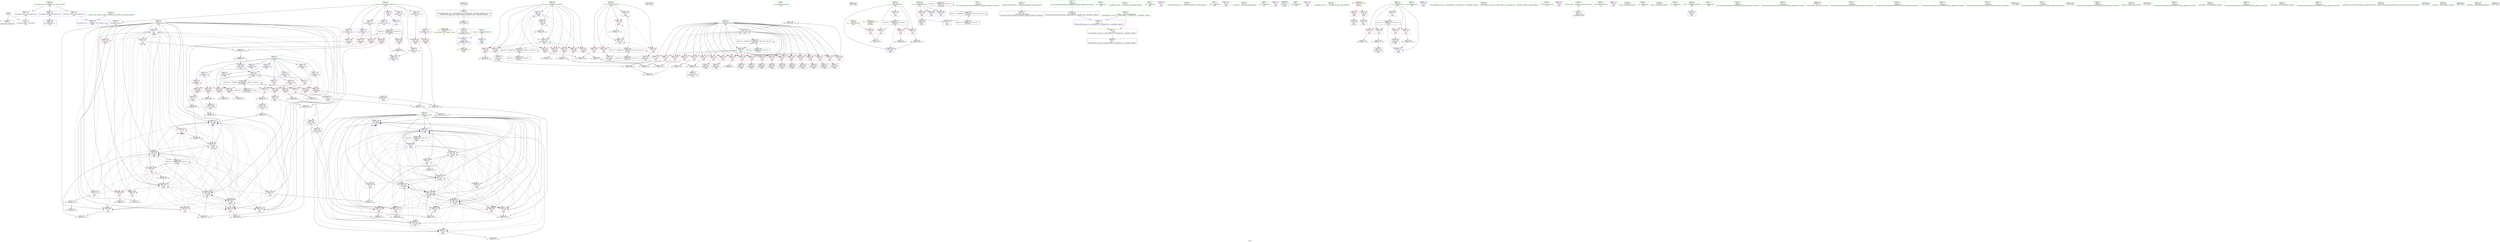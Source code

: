 digraph "SVFG" {
	label="SVFG";

	Node0x55bbb2969a50 [shape=record,color=grey,label="{NodeID: 0\nNullPtr}"];
	Node0x55bbb2969a50 -> Node0x55bbb297ee70[style=solid];
	Node0x55bbb2969a50 -> Node0x55bbb2981db0[style=solid];
	Node0x55bbb2981020 [shape=record,color=red,label="{NodeID: 194\n261\<--260\n\<--arrayidx55\nmain\n}"];
	Node0x55bbb2981020 -> Node0x55bbb297fca0[style=solid];
	Node0x55bbb297e1e0 [shape=record,color=purple,label="{NodeID: 111\n319\<--14\n\<--dig\nmain\n}"];
	Node0x55bbb297e1e0 -> Node0x55bbb29816a0[style=solid];
	Node0x55bbb296b6a0 [shape=record,color=green,label="{NodeID: 28\n11\<--13\npow_10\<--pow_10_field_insensitive\nGlob }"];
	Node0x55bbb296b6a0 -> Node0x55bbb2980ce0[style=solid];
	Node0x55bbb296b6a0 -> Node0x55bbb2980db0[style=solid];
	Node0x55bbb296b6a0 -> Node0x55bbb297d5b0[style=solid];
	Node0x55bbb296b6a0 -> Node0x55bbb297d680[style=solid];
	Node0x55bbb296b6a0 -> Node0x55bbb297d750[style=solid];
	Node0x55bbb296b6a0 -> Node0x55bbb297d820[style=solid];
	Node0x55bbb296b6a0 -> Node0x55bbb297d8f0[style=solid];
	Node0x55bbb296b6a0 -> Node0x55bbb297d9c0[style=solid];
	Node0x55bbb296b6a0 -> Node0x55bbb297da90[style=solid];
	Node0x55bbb296b6a0 -> Node0x55bbb297db60[style=solid];
	Node0x55bbb29870e0 [shape=record,color=yellow,style=double,label="{NodeID: 388\n2V_1 = ENCHI(MR_2V_0)\npts\{10 \}\nFun[_GLOBAL__sub_I_TeaPot_0_0.cpp]|{<s0>15}}"];
	Node0x55bbb29870e0:s0 -> Node0x55bbb2981eb0[style=dashed,color=red];
	Node0x55bbb298f970 [shape=record,color=grey,label="{NodeID: 305\n362 = Binary(361, 125, )\n}"];
	Node0x55bbb298f970 -> Node0x55bbb298b5c0[style=solid];
	Node0x55bbb29827a0 [shape=record,color=blue,label="{NodeID: 222\n98\<--107\nnum_dig\<--\nmain\n}"];
	Node0x55bbb29827a0 -> Node0x55bbb2984ff0[style=dashed];
	Node0x55bbb29827a0 -> Node0x55bbb29850c0[style=dashed];
	Node0x55bbb29827a0 -> Node0x55bbb2985190[style=dashed];
	Node0x55bbb29827a0 -> Node0x55bbb2985260[style=dashed];
	Node0x55bbb29827a0 -> Node0x55bbb2985330[style=dashed];
	Node0x55bbb29827a0 -> Node0x55bbb2985400[style=dashed];
	Node0x55bbb29827a0 -> Node0x55bbb29854d0[style=dashed];
	Node0x55bbb29827a0 -> Node0x55bbb29855a0[style=dashed];
	Node0x55bbb29827a0 -> Node0x55bbb2982870[style=dashed];
	Node0x55bbb29827a0 -> Node0x55bbb29a5900[style=dashed];
	Node0x55bbb2984220 [shape=record,color=red,label="{NodeID: 139\n180\<--94\n\<--n\nmain\n}"];
	Node0x55bbb2984220 -> Node0x55bbb29921f0[style=solid];
	Node0x55bbb297ed70 [shape=record,color=green,label="{NodeID: 56\n37\<--424\n_GLOBAL__sub_I_TeaPot_0_0.cpp\<--_GLOBAL__sub_I_TeaPot_0_0.cpp_field_insensitive\n}"];
	Node0x55bbb297ed70 -> Node0x55bbb2981cb0[style=solid];
	Node0x55bbb29bf2c0 [shape=record,color=black,label="{NodeID: 416\n392 = PHI()\n}"];
	Node0x55bbb2992370 [shape=record,color=grey,label="{NodeID: 333\n160 = cmp(159, 157, )\n}"];
	Node0x55bbb29858e0 [shape=record,color=red,label="{NodeID: 167\n215\<--100\n\<--i21\nmain\n}"];
	Node0x55bbb29858e0 -> Node0x55bbb2990570[style=solid];
	Node0x55bbb29804c0 [shape=record,color=black,label="{NodeID: 84\n315\<--314\nconv85\<--sub84\nmain\n}"];
	Node0x55bbb29804c0 -> Node0x55bbb29909f0[style=solid];
	Node0x55bbb29580a0 [shape=record,color=green,label="{NodeID: 1\n7\<--1\n__dso_handle\<--dummyObj\nGlob }"];
	Node0x55bbb29810f0 [shape=record,color=red,label="{NodeID: 195\n270\<--269\n\<--arrayidx60\nmain\n}"];
	Node0x55bbb29810f0 -> Node0x55bbb297fe40[style=solid];
	Node0x55bbb297e2b0 [shape=record,color=purple,label="{NodeID: 112\n329\<--14\narrayidx92\<--dig\nmain\n}"];
	Node0x55bbb297e2b0 -> Node0x55bbb2981770[style=solid];
	Node0x55bbb297c730 [shape=record,color=green,label="{NodeID: 29\n14\<--16\ndig\<--dig_field_insensitive\nGlob }"];
	Node0x55bbb297c730 -> Node0x55bbb297dc30[style=solid];
	Node0x55bbb297c730 -> Node0x55bbb297dd00[style=solid];
	Node0x55bbb297c730 -> Node0x55bbb297ddd0[style=solid];
	Node0x55bbb297c730 -> Node0x55bbb297dea0[style=solid];
	Node0x55bbb297c730 -> Node0x55bbb297df70[style=solid];
	Node0x55bbb297c730 -> Node0x55bbb297e040[style=solid];
	Node0x55bbb297c730 -> Node0x55bbb297e110[style=solid];
	Node0x55bbb297c730 -> Node0x55bbb297e1e0[style=solid];
	Node0x55bbb297c730 -> Node0x55bbb297e2b0[style=solid];
	Node0x55bbb297c730 -> Node0x55bbb297e380[style=solid];
	Node0x55bbb297c730 -> Node0x55bbb297e450[style=solid];
	Node0x55bbb298faf0 [shape=record,color=grey,label="{NodeID: 306\n377 = Binary(376, 374, )\n}"];
	Node0x55bbb298faf0 -> Node0x55bbb298b830[style=solid];
	Node0x55bbb2982870 [shape=record,color=blue,label="{NodeID: 223\n98\<--184\nnum_dig\<--inc17\nmain\n}"];
	Node0x55bbb2982870 -> Node0x55bbb2984ff0[style=dashed];
	Node0x55bbb2982870 -> Node0x55bbb29850c0[style=dashed];
	Node0x55bbb2982870 -> Node0x55bbb2985190[style=dashed];
	Node0x55bbb2982870 -> Node0x55bbb2985260[style=dashed];
	Node0x55bbb2982870 -> Node0x55bbb2985330[style=dashed];
	Node0x55bbb2982870 -> Node0x55bbb2985400[style=dashed];
	Node0x55bbb2982870 -> Node0x55bbb29854d0[style=dashed];
	Node0x55bbb2982870 -> Node0x55bbb29855a0[style=dashed];
	Node0x55bbb2982870 -> Node0x55bbb2982870[style=dashed];
	Node0x55bbb2982870 -> Node0x55bbb29a5900[style=dashed];
	Node0x55bbb29842f0 [shape=record,color=red,label="{NodeID: 140\n190\<--94\n\<--n\nmain\n}"];
	Node0x55bbb29842f0 -> Node0x55bbb298e2f0[style=solid];
	Node0x55bbb297ee70 [shape=record,color=black,label="{NodeID: 57\n2\<--3\ndummyVal\<--dummyVal\n}"];
	Node0x55bbb29bf3c0 [shape=record,color=black,label="{NodeID: 417\n396 = PHI()\n}"];
	Node0x55bbb29924f0 [shape=record,color=grey,label="{NodeID: 334\n151 = cmp(149, 150, )\n}"];
	Node0x55bbb29859b0 [shape=record,color=red,label="{NodeID: 168\n365\<--102\n\<--rev\nmain\n}"];
	Node0x55bbb29859b0 -> Node0x55bbb2980b40[style=solid];
	Node0x55bbb2980590 [shape=record,color=black,label="{NodeID: 85\n322\<--321\nconv88\<--sub87\nmain\n}"];
	Node0x55bbb2980590 -> Node0x55bbb29906f0[style=solid];
	Node0x55bbb2969ed0 [shape=record,color=green,label="{NodeID: 2\n9\<--1\n\<--dummyObj\nCan only get source location for instruction, argument, global var or function.}"];
	Node0x55bbb29a5900 [shape=record,color=black,label="{NodeID: 362\nMR_20V_3 = PHI(MR_20V_5, MR_20V_3, MR_20V_5, MR_20V_2, )\npts\{99 \}\n}"];
	Node0x55bbb29a5900 -> Node0x55bbb29827a0[style=dashed];
	Node0x55bbb29a5900 -> Node0x55bbb29a1900[style=dashed];
	Node0x55bbb29a5900 -> Node0x55bbb29a5900[style=dashed];
	Node0x55bbb29811c0 [shape=record,color=red,label="{NodeID: 196\n275\<--274\n\<--arrayidx63\nmain\n}"];
	Node0x55bbb29811c0 -> Node0x55bbb298eef0[style=solid];
	Node0x55bbb297e380 [shape=record,color=purple,label="{NodeID: 113\n337\<--14\narrayidx97\<--dig\nmain\n}"];
	Node0x55bbb297e380 -> Node0x55bbb2981840[style=solid];
	Node0x55bbb297c7c0 [shape=record,color=green,label="{NodeID: 30\n35\<--39\nllvm.global_ctors\<--llvm.global_ctors_field_insensitive\nGlob }"];
	Node0x55bbb297c7c0 -> Node0x55bbb29833c0[style=solid];
	Node0x55bbb297c7c0 -> Node0x55bbb29834c0[style=solid];
	Node0x55bbb297c7c0 -> Node0x55bbb29835c0[style=solid];
	Node0x55bbb298fc70 [shape=record,color=grey,label="{NodeID: 307\n265 = Binary(264, 263, )\n}"];
	Node0x55bbb298fc70 -> Node0x55bbb298ae70[style=solid];
	Node0x55bbb2982940 [shape=record,color=blue,label="{NodeID: 224\n96\<--192\nans\<--add\nmain\n}"];
	Node0x55bbb2982940 -> Node0x55bbb29848a0[style=dashed];
	Node0x55bbb2982940 -> Node0x55bbb2984970[style=dashed];
	Node0x55bbb2982940 -> Node0x55bbb2984a40[style=dashed];
	Node0x55bbb2982940 -> Node0x55bbb2984b10[style=dashed];
	Node0x55bbb2982940 -> Node0x55bbb2984be0[style=dashed];
	Node0x55bbb2982940 -> Node0x55bbb2984cb0[style=dashed];
	Node0x55bbb2982940 -> Node0x55bbb2984d80[style=dashed];
	Node0x55bbb2982940 -> Node0x55bbb2984e50[style=dashed];
	Node0x55bbb2982940 -> Node0x55bbb2984f20[style=dashed];
	Node0x55bbb2982940 -> Node0x55bbb29826d0[style=dashed];
	Node0x55bbb2982940 -> Node0x55bbb2982940[style=dashed];
	Node0x55bbb2982940 -> Node0x55bbb298ae70[style=dashed];
	Node0x55bbb2982940 -> Node0x55bbb298b010[style=dashed];
	Node0x55bbb2982940 -> Node0x55bbb298b1b0[style=dashed];
	Node0x55bbb2982940 -> Node0x55bbb298b420[style=dashed];
	Node0x55bbb2982940 -> Node0x55bbb298b690[style=dashed];
	Node0x55bbb2982940 -> Node0x55bbb298b830[style=dashed];
	Node0x55bbb2982940 -> Node0x55bbb29a1400[style=dashed];
	Node0x55bbb29843c0 [shape=record,color=red,label="{NodeID: 141\n202\<--94\n\<--n\nmain\n}"];
	Node0x55bbb29843c0 -> Node0x55bbb2991470[style=solid];
	Node0x55bbb297ef70 [shape=record,color=black,label="{NodeID: 58\n48\<--49\n\<--_ZNSt8ios_base4InitD1Ev\nCan only get source location for instruction, argument, global var or function.}"];
	Node0x55bbb29bf490 [shape=record,color=black,label="{NodeID: 418\n73 = PHI(66, )\n0th arg _ZSt4acosIiEN9__gnu_cxx11__enable_ifIXsr12__is_integerIT_EE7__valueEdE6__typeES2_ }"];
	Node0x55bbb29bf490 -> Node0x55bbb2981f80[style=solid];
	Node0x55bbb2992670 [shape=record,color=grey,label="{NodeID: 335\n164 = cmp(163, 157, )\n}"];
	Node0x55bbb2985a80 [shape=record,color=red,label="{NodeID: 169\n223\<--104\n\<--i33\nmain\n}"];
	Node0x55bbb2985a80 -> Node0x55bbb2991ef0[style=solid];
	Node0x55bbb2980660 [shape=record,color=black,label="{NodeID: 86\n328\<--327\nidxprom91\<--\nmain\n}"];
	Node0x55bbb2968940 [shape=record,color=green,label="{NodeID: 3\n17\<--1\n.str\<--dummyObj\nGlob }"];
	Node0x55bbb29a5e00 [shape=record,color=black,label="{NodeID: 363\nMR_22V_3 = PHI(MR_22V_5, MR_22V_3, MR_22V_3, MR_22V_2, )\npts\{101 \}\n}"];
	Node0x55bbb29a5e00 -> Node0x55bbb2982ae0[style=dashed];
	Node0x55bbb29a5e00 -> Node0x55bbb29a2610[style=dashed];
	Node0x55bbb29a5e00 -> Node0x55bbb29a5e00[style=dashed];
	Node0x55bbb2981290 [shape=record,color=red,label="{NodeID: 197\n284\<--283\n\<--arrayidx67\nmain\n}"];
	Node0x55bbb2981290 -> Node0x55bbb298ed70[style=solid];
	Node0x55bbb297e450 [shape=record,color=purple,label="{NodeID: 114\n346\<--14\narrayidx102\<--dig\nmain\n}"];
	Node0x55bbb297e450 -> Node0x55bbb2981910[style=solid];
	Node0x55bbb297c850 [shape=record,color=green,label="{NodeID: 31\n40\<--41\n__cxx_global_var_init\<--__cxx_global_var_init_field_insensitive\n}"];
	Node0x55bbb298fdf0 [shape=record,color=grey,label="{NodeID: 308\n292 = Binary(291, 290, )\n}"];
	Node0x55bbb298fdf0 -> Node0x55bbb298b010[style=solid];
	Node0x55bbb2982a10 [shape=record,color=blue,label="{NodeID: 225\n94\<--157\nn\<--\nmain\n}"];
	Node0x55bbb2982a10 -> Node0x55bbb2983fb0[style=dashed];
	Node0x55bbb2982a10 -> Node0x55bbb2984080[style=dashed];
	Node0x55bbb2982a10 -> Node0x55bbb2984150[style=dashed];
	Node0x55bbb2982a10 -> Node0x55bbb2984220[style=dashed];
	Node0x55bbb2982a10 -> Node0x55bbb29842f0[style=dashed];
	Node0x55bbb2982a10 -> Node0x55bbb29843c0[style=dashed];
	Node0x55bbb2982a10 -> Node0x55bbb2984490[style=dashed];
	Node0x55bbb2982a10 -> Node0x55bbb2984560[style=dashed];
	Node0x55bbb2982a10 -> Node0x55bbb2984630[style=dashed];
	Node0x55bbb2982a10 -> Node0x55bbb2984700[style=dashed];
	Node0x55bbb2982a10 -> Node0x55bbb29847d0[style=dashed];
	Node0x55bbb2982a10 -> Node0x55bbb2982600[style=dashed];
	Node0x55bbb2982a10 -> Node0x55bbb2982a10[style=dashed];
	Node0x55bbb2982a10 -> Node0x55bbb298af40[style=dashed];
	Node0x55bbb2982a10 -> Node0x55bbb298b0e0[style=dashed];
	Node0x55bbb2982a10 -> Node0x55bbb298b280[style=dashed];
	Node0x55bbb2982a10 -> Node0x55bbb298b4f0[style=dashed];
	Node0x55bbb2982a10 -> Node0x55bbb298b760[style=dashed];
	Node0x55bbb2982a10 -> Node0x55bbb29a0f00[style=dashed];
	Node0x55bbb2984490 [shape=record,color=red,label="{NodeID: 142\n277\<--94\n\<--n\nmain\n}"];
	Node0x55bbb2984490 -> Node0x55bbb298f070[style=solid];
	Node0x55bbb297f070 [shape=record,color=black,label="{NodeID: 59\n69\<--65\nconv\<--call\n__cxx_global_var_init.1\n}"];
	Node0x55bbb297f070 -> Node0x55bbb2981eb0[style=solid];
	Node0x55bbb29927f0 [shape=record,color=grey,label="{NodeID: 336\n246 = cmp(245, 107, )\n}"];
	Node0x55bbb2985b50 [shape=record,color=red,label="{NodeID: 170\n227\<--104\n\<--i33\nmain\n}"];
	Node0x55bbb2985b50 -> Node0x55bbb2991d70[style=solid];
	Node0x55bbb2980730 [shape=record,color=black,label="{NodeID: 87\n336\<--335\nidxprom96\<--\nmain\n}"];
	Node0x55bbb2969170 [shape=record,color=green,label="{NodeID: 4\n19\<--1\n.str.2\<--dummyObj\nGlob }"];
	Node0x55bbb29a6300 [shape=record,color=black,label="{NodeID: 364\nMR_24V_3 = PHI(MR_24V_5, MR_24V_3, MR_24V_3, MR_24V_2, )\npts\{103 \}\n}"];
	Node0x55bbb29a6300 -> Node0x55bbb2982d50[style=dashed];
	Node0x55bbb29a6300 -> Node0x55bbb29a2700[style=dashed];
	Node0x55bbb29a6300 -> Node0x55bbb29a6300[style=dashed];
	Node0x55bbb2981360 [shape=record,color=red,label="{NodeID: 198\n288\<--287\n\<--arrayidx69\nmain\n}"];
	Node0x55bbb2981360 -> Node0x55bbb2980180[style=solid];
	Node0x55bbb297e520 [shape=record,color=purple,label="{NodeID: 115\n109\<--17\n\<--.str\nmain\n}"];
	Node0x55bbb297c8e0 [shape=record,color=green,label="{NodeID: 32\n44\<--45\n_ZNSt8ios_base4InitC1Ev\<--_ZNSt8ios_base4InitC1Ev_field_insensitive\n}"];
	Node0x55bbb298ff70 [shape=record,color=grey,label="{NodeID: 309\n373 = Binary(372, 374, )\n}"];
	Node0x55bbb298ff70 -> Node0x55bbb298b760[style=solid];
	Node0x55bbb2982ae0 [shape=record,color=blue,label="{NodeID: 226\n100\<--107\ni21\<--\nmain\n}"];
	Node0x55bbb2982ae0 -> Node0x55bbb2985670[style=dashed];
	Node0x55bbb2982ae0 -> Node0x55bbb2985740[style=dashed];
	Node0x55bbb2982ae0 -> Node0x55bbb2985810[style=dashed];
	Node0x55bbb2982ae0 -> Node0x55bbb29858e0[style=dashed];
	Node0x55bbb2982ae0 -> Node0x55bbb2982c80[style=dashed];
	Node0x55bbb2982ae0 -> Node0x55bbb29a5e00[style=dashed];
	Node0x55bbb2984560 [shape=record,color=red,label="{NodeID: 143\n304\<--94\n\<--n\nmain\n}"];
	Node0x55bbb2984560 -> Node0x55bbb298ebf0[style=solid];
	Node0x55bbb297f140 [shape=record,color=black,label="{NodeID: 60\n78\<--77\nconv\<--\n_ZSt4acosIiEN9__gnu_cxx11__enable_ifIXsr12__is_integerIT_EE7__valueEdE6__typeES2_\n}"];
	Node0x55bbb2992970 [shape=record,color=grey,label="{NodeID: 337\n310 = cmp(309, 107, )\n}"];
	Node0x55bbb2985c20 [shape=record,color=red,label="{NodeID: 171\n230\<--104\n\<--i33\nmain\n}"];
	Node0x55bbb2985c20 -> Node0x55bbb2991a70[style=solid];
	Node0x55bbb2980800 [shape=record,color=black,label="{NodeID: 88\n340\<--339\nconv99\<--sub98\nmain\n}"];
	Node0x55bbb2980800 -> Node0x55bbb298e470[style=solid];
	Node0x55bbb29687c0 [shape=record,color=green,label="{NodeID: 5\n21\<--1\nstdin\<--dummyObj\nGlob }"];
	Node0x55bbb29a6800 [shape=record,color=black,label="{NodeID: 365\nMR_26V_3 = PHI(MR_26V_5, MR_26V_3, MR_26V_3, MR_26V_2, )\npts\{105 \}\n}"];
	Node0x55bbb29a6800 -> Node0x55bbb298ad50[style=dashed];
	Node0x55bbb29a6800 -> Node0x55bbb29a2c00[style=dashed];
	Node0x55bbb29a6800 -> Node0x55bbb29a6800[style=dashed];
	Node0x55bbb2981430 [shape=record,color=red,label="{NodeID: 199\n297\<--296\n\<--arrayidx74\nmain\n}"];
	Node0x55bbb2981430 -> Node0x55bbb2980320[style=solid];
	Node0x55bbb2982ee0 [shape=record,color=purple,label="{NodeID: 116\n110\<--19\n\<--.str.2\nmain\n}"];
	Node0x55bbb297c970 [shape=record,color=green,label="{NodeID: 33\n50\<--51\n__cxa_atexit\<--__cxa_atexit_field_insensitive\n}"];
	Node0x55bbb29900f0 [shape=record,color=grey,label="{NodeID: 310\n263 = Binary(257, 262, )\n}"];
	Node0x55bbb29900f0 -> Node0x55bbb298fc70[style=solid];
	Node0x55bbb2982bb0 [shape=record,color=blue,label="{NodeID: 227\n212\<--209\narrayidx29\<--conv\nmain\n}"];
	Node0x55bbb2982bb0 -> Node0x55bbb2980e80[style=dashed];
	Node0x55bbb2982bb0 -> Node0x55bbb2981020[style=dashed];
	Node0x55bbb2982bb0 -> Node0x55bbb29810f0[style=dashed];
	Node0x55bbb2982bb0 -> Node0x55bbb2981360[style=dashed];
	Node0x55bbb2982bb0 -> Node0x55bbb2981430[style=dashed];
	Node0x55bbb2982bb0 -> Node0x55bbb29815d0[style=dashed];
	Node0x55bbb2982bb0 -> Node0x55bbb29816a0[style=dashed];
	Node0x55bbb2982bb0 -> Node0x55bbb2981770[style=dashed];
	Node0x55bbb2982bb0 -> Node0x55bbb2981840[style=dashed];
	Node0x55bbb2982bb0 -> Node0x55bbb2981910[style=dashed];
	Node0x55bbb2982bb0 -> Node0x55bbb2982bb0[style=dashed];
	Node0x55bbb2982bb0 -> Node0x55bbb29a6d00[style=dashed];
	Node0x55bbb2984630 [shape=record,color=red,label="{NodeID: 144\n323\<--94\n\<--n\nmain\n}"];
	Node0x55bbb2984630 -> Node0x55bbb29906f0[style=solid];
	Node0x55bbb297f210 [shape=record,color=black,label="{NodeID: 61\n72\<--79\n_ZSt4acosIiEN9__gnu_cxx11__enable_ifIXsr12__is_integerIT_EE7__valueEdE6__typeES2__ret\<--call\n_ZSt4acosIiEN9__gnu_cxx11__enable_ifIXsr12__is_integerIT_EE7__valueEdE6__typeES2_\n|{<s0>3}}"];
	Node0x55bbb297f210:s0 -> Node0x55bbb29bed60[style=solid,color=blue];
	Node0x55bbb2985cf0 [shape=record,color=red,label="{NodeID: 172\n237\<--104\n\<--i33\nmain\n}"];
	Node0x55bbb2985cf0 -> Node0x55bbb298dff0[style=solid];
	Node0x55bbb29808d0 [shape=record,color=black,label="{NodeID: 89\n345\<--344\nidxprom101\<--\nmain\n}"];
	Node0x55bbb2968850 [shape=record,color=green,label="{NodeID: 6\n22\<--1\n.str.3\<--dummyObj\nGlob }"];
	Node0x55bbb29a6d00 [shape=record,color=black,label="{NodeID: 366\nMR_30V_3 = PHI(MR_30V_4, MR_30V_3, MR_30V_3, MR_30V_2, )\npts\{160000 \}\n}"];
	Node0x55bbb29a6d00 -> Node0x55bbb2980e80[style=dashed];
	Node0x55bbb29a6d00 -> Node0x55bbb2981020[style=dashed];
	Node0x55bbb29a6d00 -> Node0x55bbb29810f0[style=dashed];
	Node0x55bbb29a6d00 -> Node0x55bbb2981360[style=dashed];
	Node0x55bbb29a6d00 -> Node0x55bbb2981430[style=dashed];
	Node0x55bbb29a6d00 -> Node0x55bbb29815d0[style=dashed];
	Node0x55bbb29a6d00 -> Node0x55bbb29816a0[style=dashed];
	Node0x55bbb29a6d00 -> Node0x55bbb2981770[style=dashed];
	Node0x55bbb29a6d00 -> Node0x55bbb2981840[style=dashed];
	Node0x55bbb29a6d00 -> Node0x55bbb2981910[style=dashed];
	Node0x55bbb29a6d00 -> Node0x55bbb2982bb0[style=dashed];
	Node0x55bbb29a6d00 -> Node0x55bbb29a3100[style=dashed];
	Node0x55bbb29a6d00 -> Node0x55bbb29a6d00[style=dashed];
	Node0x55bbb2981500 [shape=record,color=red,label="{NodeID: 200\n302\<--301\n\<--arrayidx77\nmain\n}"];
	Node0x55bbb2981500 -> Node0x55bbb298f4f0[style=solid];
	Node0x55bbb2982fb0 [shape=record,color=purple,label="{NodeID: 117\n115\<--22\n\<--.str.3\nmain\n}"];
	Node0x55bbb297ca00 [shape=record,color=green,label="{NodeID: 34\n49\<--55\n_ZNSt8ios_base4InitD1Ev\<--_ZNSt8ios_base4InitD1Ev_field_insensitive\n}"];
	Node0x55bbb297ca00 -> Node0x55bbb297ef70[style=solid];
	Node0x55bbb2990270 [shape=record,color=grey,label="{NodeID: 311\n385 = Binary(384, 125, )\n}"];
	Node0x55bbb2982c80 [shape=record,color=blue,label="{NodeID: 228\n100\<--216\ni21\<--inc31\nmain\n}"];
	Node0x55bbb2982c80 -> Node0x55bbb2985670[style=dashed];
	Node0x55bbb2982c80 -> Node0x55bbb2985740[style=dashed];
	Node0x55bbb2982c80 -> Node0x55bbb2985810[style=dashed];
	Node0x55bbb2982c80 -> Node0x55bbb29858e0[style=dashed];
	Node0x55bbb2982c80 -> Node0x55bbb2982c80[style=dashed];
	Node0x55bbb2982c80 -> Node0x55bbb29a5e00[style=dashed];
	Node0x55bbb2984700 [shape=record,color=red,label="{NodeID: 145\n355\<--94\n\<--n\nmain\n}"];
	Node0x55bbb2984700 -> Node0x55bbb2990e70[style=solid];
	Node0x55bbb297f2e0 [shape=record,color=black,label="{NodeID: 62\n85\<--107\nmain_ret\<--\nmain\n}"];
	Node0x55bbb2985dc0 [shape=record,color=red,label="{NodeID: 173\n239\<--104\n\<--i33\nmain\n}"];
	Node0x55bbb2985dc0 -> Node0x55bbb2991bf0[style=solid];
	Node0x55bbb29809a0 [shape=record,color=black,label="{NodeID: 90\n349\<--348\nconv104\<--sub103\nmain\n}"];
	Node0x55bbb29809a0 -> Node0x55bbb2991170[style=solid];
	Node0x55bbb2969890 [shape=record,color=green,label="{NodeID: 7\n24\<--1\n.str.4\<--dummyObj\nGlob }"];
	Node0x55bbb29815d0 [shape=record,color=red,label="{NodeID: 201\n313\<--312\n\<--\nmain\n}"];
	Node0x55bbb29815d0 -> Node0x55bbb2990ff0[style=solid];
	Node0x55bbb2983080 [shape=record,color=purple,label="{NodeID: 118\n116\<--24\n\<--.str.4\nmain\n}"];
	Node0x55bbb297ca90 [shape=record,color=green,label="{NodeID: 35\n62\<--63\n__cxx_global_var_init.1\<--__cxx_global_var_init.1_field_insensitive\n}"];
	Node0x55bbb29903f0 [shape=record,color=grey,label="{NodeID: 312\n348 = Binary(347, 125, )\n}"];
	Node0x55bbb29903f0 -> Node0x55bbb29809a0[style=solid];
	Node0x55bbb2982d50 [shape=record,color=blue,label="{NodeID: 229\n102\<--220\nrev\<--\nmain\n}"];
	Node0x55bbb2982d50 -> Node0x55bbb29a4500[style=dashed];
	Node0x55bbb29847d0 [shape=record,color=red,label="{NodeID: 146\n372\<--94\n\<--n\nmain\n}"];
	Node0x55bbb29847d0 -> Node0x55bbb298ff70[style=solid];
	Node0x55bbb297f3b0 [shape=record,color=black,label="{NodeID: 63\n111\<--108\ncall\<--\nmain\n}"];
	Node0x55bbb299e700 [shape=record,color=black,label="{NodeID: 340\nMR_12V_3 = PHI(MR_12V_4, MR_12V_2, )\npts\{91 \}\n}"];
	Node0x55bbb299e700 -> Node0x55bbb2983a00[style=dashed];
	Node0x55bbb299e700 -> Node0x55bbb2983ad0[style=dashed];
	Node0x55bbb299e700 -> Node0x55bbb2983ba0[style=dashed];
	Node0x55bbb299e700 -> Node0x55bbb2983c70[style=dashed];
	Node0x55bbb299e700 -> Node0x55bbb2982390[style=dashed];
	Node0x55bbb2985e90 [shape=record,color=red,label="{NodeID: 174\n242\<--104\n\<--i33\nmain\n}"];
	Node0x55bbb2985e90 -> Node0x55bbb297fa30[style=solid];
	Node0x55bbb2980a70 [shape=record,color=black,label="{NodeID: 91\n351\<--350\nidxprom105\<--\nmain\n}"];
	Node0x55bbb2969920 [shape=record,color=green,label="{NodeID: 8\n26\<--1\nstdout\<--dummyObj\nGlob }"];
	Node0x55bbb298db70 [shape=record,color=grey,label="{NodeID: 285\n184 = Binary(183, 125, )\n}"];
	Node0x55bbb298db70 -> Node0x55bbb2982870[style=solid];
	Node0x55bbb29816a0 [shape=record,color=red,label="{NodeID: 202\n320\<--319\n\<--\nmain\n}"];
	Node0x55bbb29816a0 -> Node0x55bbb2990870[style=solid];
	Node0x55bbb2983150 [shape=record,color=purple,label="{NodeID: 119\n380\<--29\n\<--.str.5\nmain\n}"];
	Node0x55bbb297cb60 [shape=record,color=green,label="{NodeID: 36\n67\<--68\n_ZSt4acosIiEN9__gnu_cxx11__enable_ifIXsr12__is_integerIT_EE7__valueEdE6__typeES2_\<--_ZSt4acosIiEN9__gnu_cxx11__enable_ifIXsr12__is_integerIT_EE7__valueEdE6__typeES2__field_insensitive\n}"];
	Node0x55bbb2990570 [shape=record,color=grey,label="{NodeID: 313\n216 = Binary(215, 125, )\n}"];
	Node0x55bbb2990570 -> Node0x55bbb2982c80[style=solid];
	Node0x55bbb298ad50 [shape=record,color=blue,label="{NodeID: 230\n104\<--107\ni33\<--\nmain\n}"];
	Node0x55bbb298ad50 -> Node0x55bbb2985a80[style=dashed];
	Node0x55bbb298ad50 -> Node0x55bbb2985b50[style=dashed];
	Node0x55bbb298ad50 -> Node0x55bbb2985c20[style=dashed];
	Node0x55bbb298ad50 -> Node0x55bbb2985cf0[style=dashed];
	Node0x55bbb298ad50 -> Node0x55bbb2985dc0[style=dashed];
	Node0x55bbb298ad50 -> Node0x55bbb2985e90[style=dashed];
	Node0x55bbb298ad50 -> Node0x55bbb2985f60[style=dashed];
	Node0x55bbb298ad50 -> Node0x55bbb2986030[style=dashed];
	Node0x55bbb298ad50 -> Node0x55bbb2986100[style=dashed];
	Node0x55bbb298ad50 -> Node0x55bbb29861d0[style=dashed];
	Node0x55bbb298ad50 -> Node0x55bbb29862a0[style=dashed];
	Node0x55bbb298ad50 -> Node0x55bbb2986370[style=dashed];
	Node0x55bbb298ad50 -> Node0x55bbb2986440[style=dashed];
	Node0x55bbb298ad50 -> Node0x55bbb2986510[style=dashed];
	Node0x55bbb298ad50 -> Node0x55bbb29865e0[style=dashed];
	Node0x55bbb298ad50 -> Node0x55bbb29866b0[style=dashed];
	Node0x55bbb298ad50 -> Node0x55bbb2986780[style=dashed];
	Node0x55bbb298ad50 -> Node0x55bbb2986850[style=dashed];
	Node0x55bbb298ad50 -> Node0x55bbb2986920[style=dashed];
	Node0x55bbb298ad50 -> Node0x55bbb29869f0[style=dashed];
	Node0x55bbb298ad50 -> Node0x55bbb298b5c0[style=dashed];
	Node0x55bbb298ad50 -> Node0x55bbb29a6800[style=dashed];
	Node0x55bbb29848a0 [shape=record,color=red,label="{NodeID: 147\n170\<--96\n\<--ans\nmain\n}"];
	Node0x55bbb29848a0 -> Node0x55bbb2990b70[style=solid];
	Node0x55bbb297f480 [shape=record,color=black,label="{NodeID: 64\n117\<--114\ncall1\<--\nmain\n}"];
	Node0x55bbb299ec00 [shape=record,color=black,label="{NodeID: 341\nMR_28V_3 = PHI(MR_28V_4, MR_28V_2, )\npts\{130000 \}\n}"];
	Node0x55bbb299ec00 -> Node0x55bbb2986ac0[style=dashed];
	Node0x55bbb299ec00 -> Node0x55bbb2986b90[style=dashed];
	Node0x55bbb299ec00 -> Node0x55bbb2986c60[style=dashed];
	Node0x55bbb299ec00 -> Node0x55bbb2980f50[style=dashed];
	Node0x55bbb299ec00 -> Node0x55bbb29811c0[style=dashed];
	Node0x55bbb299ec00 -> Node0x55bbb2981290[style=dashed];
	Node0x55bbb299ec00 -> Node0x55bbb2981500[style=dashed];
	Node0x55bbb299ec00 -> Node0x55bbb29819e0[style=dashed];
	Node0x55bbb299ec00 -> Node0x55bbb29822c0[style=dashed];
	Node0x55bbb2985f60 [shape=record,color=red,label="{NodeID: 175\n253\<--104\n\<--i33\nmain\n}"];
	Node0x55bbb2985f60 -> Node0x55bbb298f7f0[style=solid];
	Node0x55bbb2980b40 [shape=record,color=black,label="{NodeID: 92\n366\<--365\ntobool\<--\nmain\n}"];
	Node0x55bbb296a940 [shape=record,color=green,label="{NodeID: 9\n27\<--1\n_ZSt3cin\<--dummyObj\nGlob }"];
	Node0x55bbb298dcf0 [shape=record,color=grey,label="{NodeID: 286\n136 = Binary(137, 135, )\n}"];
	Node0x55bbb298dcf0 -> Node0x55bbb29822c0[style=solid];
	Node0x55bbb2981770 [shape=record,color=red,label="{NodeID: 203\n330\<--329\n\<--arrayidx92\nmain\n}"];
	Node0x55bbb2981770 -> Node0x55bbb29915f0[style=solid];
	Node0x55bbb2983220 [shape=record,color=purple,label="{NodeID: 120\n389\<--31\n\<--.str.6\nmain\n}"];
	Node0x55bbb297cc60 [shape=record,color=green,label="{NodeID: 37\n74\<--75\n__x.addr\<--__x.addr_field_insensitive\n_ZSt4acosIiEN9__gnu_cxx11__enable_ifIXsr12__is_integerIT_EE7__valueEdE6__typeES2_\n}"];
	Node0x55bbb297cc60 -> Node0x55bbb2983860[style=solid];
	Node0x55bbb297cc60 -> Node0x55bbb2981f80[style=solid];
	Node0x55bbb29906f0 [shape=record,color=grey,label="{NodeID: 314\n324 = Binary(323, 322, )\n}"];
	Node0x55bbb29906f0 -> Node0x55bbb298b280[style=solid];
	Node0x55bbb298ade0 [shape=record,color=blue,label="{NodeID: 231\n102\<--249\nrev\<--\nmain\n}"];
	Node0x55bbb298ade0 -> Node0x55bbb29a4500[style=dashed];
	Node0x55bbb2984970 [shape=record,color=red,label="{NodeID: 148\n191\<--96\n\<--ans\nmain\n}"];
	Node0x55bbb2984970 -> Node0x55bbb298e2f0[style=solid];
	Node0x55bbb297f550 [shape=record,color=black,label="{NodeID: 65\n133\<--132\nidxprom\<--sub\nmain\n}"];
	Node0x55bbb2986030 [shape=record,color=red,label="{NodeID: 176\n258\<--104\n\<--i33\nmain\n}"];
	Node0x55bbb2986030 -> Node0x55bbb297fbd0[style=solid];
	Node0x55bbb2980c10 [shape=record,color=purple,label="{NodeID: 93\n46\<--4\n\<--_ZStL8__ioinit\n__cxx_global_var_init\n}"];
	Node0x55bbb296a9d0 [shape=record,color=green,label="{NodeID: 10\n28\<--1\n_ZSt4cout\<--dummyObj\nGlob }"];
	Node0x55bbb298de70 [shape=record,color=grey,label="{NodeID: 287\n236 = Binary(235, 125, )\n}"];
	Node0x55bbb298de70 -> Node0x55bbb298dff0[style=solid];
	Node0x55bbb2981840 [shape=record,color=red,label="{NodeID: 204\n338\<--337\n\<--arrayidx97\nmain\n}"];
	Node0x55bbb2981840 -> Node0x55bbb298e8f0[style=solid];
	Node0x55bbb29832f0 [shape=record,color=purple,label="{NodeID: 121\n395\<--33\n\<--.str.7\nmain\n}"];
	Node0x55bbb297cd30 [shape=record,color=green,label="{NodeID: 38\n80\<--81\nacos\<--acos_field_insensitive\n}"];
	Node0x55bbb2990870 [shape=record,color=grey,label="{NodeID: 315\n321 = Binary(320, 125, )\n}"];
	Node0x55bbb2990870 -> Node0x55bbb2980590[style=solid];
	Node0x55bbb298ae70 [shape=record,color=blue,label="{NodeID: 232\n96\<--265\nans\<--add58\nmain\n}"];
	Node0x55bbb298ae70 -> Node0x55bbb2984a40[style=dashed];
	Node0x55bbb298ae70 -> Node0x55bbb2984b10[style=dashed];
	Node0x55bbb298ae70 -> Node0x55bbb2984be0[style=dashed];
	Node0x55bbb298ae70 -> Node0x55bbb2984cb0[style=dashed];
	Node0x55bbb298ae70 -> Node0x55bbb2984d80[style=dashed];
	Node0x55bbb298ae70 -> Node0x55bbb2984e50[style=dashed];
	Node0x55bbb298ae70 -> Node0x55bbb298ae70[style=dashed];
	Node0x55bbb298ae70 -> Node0x55bbb298b010[style=dashed];
	Node0x55bbb298ae70 -> Node0x55bbb298b1b0[style=dashed];
	Node0x55bbb298ae70 -> Node0x55bbb298b420[style=dashed];
	Node0x55bbb298ae70 -> Node0x55bbb298b690[style=dashed];
	Node0x55bbb298ae70 -> Node0x55bbb298b830[style=dashed];
	Node0x55bbb2984a40 [shape=record,color=red,label="{NodeID: 149\n264\<--96\n\<--ans\nmain\n}"];
	Node0x55bbb2984a40 -> Node0x55bbb298fc70[style=solid];
	Node0x55bbb297f620 [shape=record,color=black,label="{NodeID: 66\n139\<--138\nidxprom3\<--\nmain\n}"];
	Node0x55bbb2986100 [shape=record,color=red,label="{NodeID: 177\n267\<--104\n\<--i33\nmain\n}"];
	Node0x55bbb2986100 -> Node0x55bbb297fd70[style=solid];
	Node0x55bbb2980ce0 [shape=record,color=purple,label="{NodeID: 94\n121\<--11\n\<--pow_10\nmain\n}"];
	Node0x55bbb2980ce0 -> Node0x55bbb2982120[style=solid];
	Node0x55bbb296aa60 [shape=record,color=green,label="{NodeID: 11\n29\<--1\n.str.5\<--dummyObj\nGlob }"];
	Node0x55bbb298dff0 [shape=record,color=grey,label="{NodeID: 288\n238 = Binary(236, 237, )\n}"];
	Node0x55bbb298dff0 -> Node0x55bbb2991bf0[style=solid];
	Node0x55bbb2981910 [shape=record,color=red,label="{NodeID: 205\n347\<--346\n\<--arrayidx102\nmain\n}"];
	Node0x55bbb2981910 -> Node0x55bbb29903f0[style=solid];
	Node0x55bbb29833c0 [shape=record,color=purple,label="{NodeID: 122\n429\<--35\nllvm.global_ctors_0\<--llvm.global_ctors\nGlob }"];
	Node0x55bbb29833c0 -> Node0x55bbb2981bb0[style=solid];
	Node0x55bbb297ce30 [shape=record,color=green,label="{NodeID: 39\n83\<--84\nmain\<--main_field_insensitive\n}"];
	Node0x55bbb29909f0 [shape=record,color=grey,label="{NodeID: 316\n317 = Binary(316, 315, )\n}"];
	Node0x55bbb29909f0 -> Node0x55bbb298b1b0[style=solid];
	Node0x55bbb298af40 [shape=record,color=blue,label="{NodeID: 233\n94\<--278\nn\<--sub65\nmain\n}"];
	Node0x55bbb298af40 -> Node0x55bbb2984490[style=dashed];
	Node0x55bbb298af40 -> Node0x55bbb2984560[style=dashed];
	Node0x55bbb298af40 -> Node0x55bbb2984630[style=dashed];
	Node0x55bbb298af40 -> Node0x55bbb2984700[style=dashed];
	Node0x55bbb298af40 -> Node0x55bbb29847d0[style=dashed];
	Node0x55bbb298af40 -> Node0x55bbb298af40[style=dashed];
	Node0x55bbb298af40 -> Node0x55bbb298b0e0[style=dashed];
	Node0x55bbb298af40 -> Node0x55bbb298b280[style=dashed];
	Node0x55bbb298af40 -> Node0x55bbb298b4f0[style=dashed];
	Node0x55bbb298af40 -> Node0x55bbb298b760[style=dashed];
	Node0x55bbb2984b10 [shape=record,color=red,label="{NodeID: 150\n291\<--96\n\<--ans\nmain\n}"];
	Node0x55bbb2984b10 -> Node0x55bbb298fdf0[style=solid];
	Node0x55bbb297f6f0 [shape=record,color=black,label="{NodeID: 67\n177\<--176\nidxprom13\<--\nmain\n}"];
	Node0x55bbb29861d0 [shape=record,color=red,label="{NodeID: 178\n272\<--104\n\<--i33\nmain\n}"];
	Node0x55bbb29861d0 -> Node0x55bbb297ff10[style=solid];
	Node0x55bbb2980db0 [shape=record,color=purple,label="{NodeID: 95\n134\<--11\narrayidx\<--pow_10\nmain\n}"];
	Node0x55bbb2980db0 -> Node0x55bbb2986ac0[style=solid];
	Node0x55bbb2969bf0 [shape=record,color=green,label="{NodeID: 12\n31\<--1\n.str.6\<--dummyObj\nGlob }"];
	Node0x55bbb298e170 [shape=record,color=grey,label="{NodeID: 289\n132 = Binary(131, 125, )\n}"];
	Node0x55bbb298e170 -> Node0x55bbb297f550[style=solid];
	Node0x55bbb29819e0 [shape=record,color=red,label="{NodeID: 206\n353\<--352\n\<--arrayidx106\nmain\n}"];
	Node0x55bbb29819e0 -> Node0x55bbb2991170[style=solid];
	Node0x55bbb29834c0 [shape=record,color=purple,label="{NodeID: 123\n430\<--35\nllvm.global_ctors_1\<--llvm.global_ctors\nGlob }"];
	Node0x55bbb29834c0 -> Node0x55bbb2981cb0[style=solid];
	Node0x55bbb297cf30 [shape=record,color=green,label="{NodeID: 40\n86\<--87\nretval\<--retval_field_insensitive\nmain\n}"];
	Node0x55bbb297cf30 -> Node0x55bbb2982050[style=solid];
	Node0x55bbb2990b70 [shape=record,color=grey,label="{NodeID: 317\n171 = Binary(170, 123, )\n}"];
	Node0x55bbb2990b70 -> Node0x55bbb29826d0[style=solid];
	Node0x55bbb298b010 [shape=record,color=blue,label="{NodeID: 234\n96\<--292\nans\<--add72\nmain\n}"];
	Node0x55bbb298b010 -> Node0x55bbb2984a40[style=dashed];
	Node0x55bbb298b010 -> Node0x55bbb2984b10[style=dashed];
	Node0x55bbb298b010 -> Node0x55bbb2984be0[style=dashed];
	Node0x55bbb298b010 -> Node0x55bbb2984cb0[style=dashed];
	Node0x55bbb298b010 -> Node0x55bbb2984d80[style=dashed];
	Node0x55bbb298b010 -> Node0x55bbb2984e50[style=dashed];
	Node0x55bbb298b010 -> Node0x55bbb298ae70[style=dashed];
	Node0x55bbb298b010 -> Node0x55bbb298b010[style=dashed];
	Node0x55bbb298b010 -> Node0x55bbb298b1b0[style=dashed];
	Node0x55bbb298b010 -> Node0x55bbb298b420[style=dashed];
	Node0x55bbb298b010 -> Node0x55bbb298b690[style=dashed];
	Node0x55bbb298b010 -> Node0x55bbb298b830[style=dashed];
	Node0x55bbb2984be0 [shape=record,color=red,label="{NodeID: 151\n316\<--96\n\<--ans\nmain\n}"];
	Node0x55bbb2984be0 -> Node0x55bbb29909f0[style=solid];
	Node0x55bbb297f7c0 [shape=record,color=black,label="{NodeID: 68\n204\<--203\nidxprom25\<--\nmain\n}"];
	Node0x55bbb29862a0 [shape=record,color=red,label="{NodeID: 179\n281\<--104\n\<--i33\nmain\n}"];
	Node0x55bbb29862a0 -> Node0x55bbb297ffe0[style=solid];
	Node0x55bbb297d5b0 [shape=record,color=purple,label="{NodeID: 96\n140\<--11\narrayidx4\<--pow_10\nmain\n}"];
	Node0x55bbb297d5b0 -> Node0x55bbb29822c0[style=solid];
	Node0x55bbb2969cc0 [shape=record,color=green,label="{NodeID: 13\n33\<--1\n.str.7\<--dummyObj\nGlob }"];
	Node0x55bbb298e2f0 [shape=record,color=grey,label="{NodeID: 290\n192 = Binary(191, 190, )\n}"];
	Node0x55bbb298e2f0 -> Node0x55bbb2982940[style=solid];
	Node0x55bbb2981ab0 [shape=record,color=blue,label="{NodeID: 207\n8\<--9\n_ZL2pi\<--\nGlob }"];
	Node0x55bbb29835c0 [shape=record,color=purple,label="{NodeID: 124\n431\<--35\nllvm.global_ctors_2\<--llvm.global_ctors\nGlob }"];
	Node0x55bbb29835c0 -> Node0x55bbb2981db0[style=solid];
	Node0x55bbb297d000 [shape=record,color=green,label="{NodeID: 41\n88\<--89\ntc\<--tc_field_insensitive\nmain\n}"];
	Node0x55bbb297d000 -> Node0x55bbb2983930[style=solid];
	Node0x55bbb2990cf0 [shape=record,color=grey,label="{NodeID: 318\n399 = Binary(398, 125, )\n}"];
	Node0x55bbb2990cf0 -> Node0x55bbb298b900[style=solid];
	Node0x55bbb298b0e0 [shape=record,color=blue,label="{NodeID: 235\n94\<--305\nn\<--sub79\nmain\n}"];
	Node0x55bbb298b0e0 -> Node0x55bbb2984490[style=dashed];
	Node0x55bbb298b0e0 -> Node0x55bbb2984560[style=dashed];
	Node0x55bbb298b0e0 -> Node0x55bbb2984630[style=dashed];
	Node0x55bbb298b0e0 -> Node0x55bbb2984700[style=dashed];
	Node0x55bbb298b0e0 -> Node0x55bbb29847d0[style=dashed];
	Node0x55bbb298b0e0 -> Node0x55bbb298af40[style=dashed];
	Node0x55bbb298b0e0 -> Node0x55bbb298b0e0[style=dashed];
	Node0x55bbb298b0e0 -> Node0x55bbb298b280[style=dashed];
	Node0x55bbb298b0e0 -> Node0x55bbb298b4f0[style=dashed];
	Node0x55bbb298b0e0 -> Node0x55bbb298b760[style=dashed];
	Node0x55bbb2984cb0 [shape=record,color=red,label="{NodeID: 152\n341\<--96\n\<--ans\nmain\n}"];
	Node0x55bbb2984cb0 -> Node0x55bbb298e470[style=solid];
	Node0x55bbb297f890 [shape=record,color=black,label="{NodeID: 69\n209\<--208\nconv\<--rem27\nmain\n}"];
	Node0x55bbb297f890 -> Node0x55bbb2982bb0[style=solid];
	Node0x55bbb2986370 [shape=record,color=red,label="{NodeID: 180\n285\<--104\n\<--i33\nmain\n}"];
	Node0x55bbb2986370 -> Node0x55bbb29800b0[style=solid];
	Node0x55bbb297d680 [shape=record,color=purple,label="{NodeID: 97\n178\<--11\narrayidx14\<--pow_10\nmain\n}"];
	Node0x55bbb297d680 -> Node0x55bbb2986b90[style=solid];
	Node0x55bbb2968ac0 [shape=record,color=green,label="{NodeID: 14\n36\<--1\n\<--dummyObj\nCan only get source location for instruction, argument, global var or function.}"];
	Node0x55bbb298e470 [shape=record,color=grey,label="{NodeID: 291\n342 = Binary(341, 340, )\n}"];
	Node0x55bbb298e470 -> Node0x55bbb298b420[style=solid];
	Node0x55bbb2981bb0 [shape=record,color=blue,label="{NodeID: 208\n429\<--36\nllvm.global_ctors_0\<--\nGlob }"];
	Node0x55bbb29836c0 [shape=record,color=red,label="{NodeID: 125\n108\<--21\n\<--stdin\nmain\n}"];
	Node0x55bbb29836c0 -> Node0x55bbb297f3b0[style=solid];
	Node0x55bbb297d0d0 [shape=record,color=green,label="{NodeID: 42\n90\<--91\ni\<--i_field_insensitive\nmain\n}"];
	Node0x55bbb297d0d0 -> Node0x55bbb2983a00[style=solid];
	Node0x55bbb297d0d0 -> Node0x55bbb2983ad0[style=solid];
	Node0x55bbb297d0d0 -> Node0x55bbb2983ba0[style=solid];
	Node0x55bbb297d0d0 -> Node0x55bbb2983c70[style=solid];
	Node0x55bbb297d0d0 -> Node0x55bbb29821f0[style=solid];
	Node0x55bbb297d0d0 -> Node0x55bbb2982390[style=solid];
	Node0x55bbb2990e70 [shape=record,color=grey,label="{NodeID: 319\n356 = Binary(355, 354, )\n}"];
	Node0x55bbb2990e70 -> Node0x55bbb298b4f0[style=solid];
	Node0x55bbb298b1b0 [shape=record,color=blue,label="{NodeID: 236\n96\<--317\nans\<--add86\nmain\n}"];
	Node0x55bbb298b1b0 -> Node0x55bbb2984a40[style=dashed];
	Node0x55bbb298b1b0 -> Node0x55bbb2984b10[style=dashed];
	Node0x55bbb298b1b0 -> Node0x55bbb2984be0[style=dashed];
	Node0x55bbb298b1b0 -> Node0x55bbb2984cb0[style=dashed];
	Node0x55bbb298b1b0 -> Node0x55bbb2984d80[style=dashed];
	Node0x55bbb298b1b0 -> Node0x55bbb2984e50[style=dashed];
	Node0x55bbb298b1b0 -> Node0x55bbb298ae70[style=dashed];
	Node0x55bbb298b1b0 -> Node0x55bbb298b010[style=dashed];
	Node0x55bbb298b1b0 -> Node0x55bbb298b1b0[style=dashed];
	Node0x55bbb298b1b0 -> Node0x55bbb298b420[style=dashed];
	Node0x55bbb298b1b0 -> Node0x55bbb298b690[style=dashed];
	Node0x55bbb298b1b0 -> Node0x55bbb298b830[style=dashed];
	Node0x55bbb2984d80 [shape=record,color=red,label="{NodeID: 153\n368\<--96\n\<--ans\nmain\n}"];
	Node0x55bbb2984d80 -> Node0x55bbb298ea70[style=solid];
	Node0x55bbb297f960 [shape=record,color=black,label="{NodeID: 70\n211\<--210\nidxprom28\<--\nmain\n}"];
	Node0x55bbb29a0a00 [shape=record,color=black,label="{NodeID: 347\nMR_14V_3 = PHI(MR_14V_4, MR_14V_2, )\npts\{93 \}\n}"];
	Node0x55bbb29a0a00 -> Node0x55bbb2983d40[style=dashed];
	Node0x55bbb29a0a00 -> Node0x55bbb2983e10[style=dashed];
	Node0x55bbb29a0a00 -> Node0x55bbb2983ee0[style=dashed];
	Node0x55bbb29a0a00 -> Node0x55bbb298b900[style=dashed];
	Node0x55bbb2986440 [shape=record,color=red,label="{NodeID: 181\n294\<--104\n\<--i33\nmain\n}"];
	Node0x55bbb2986440 -> Node0x55bbb2980250[style=solid];
	Node0x55bbb297d750 [shape=record,color=purple,label="{NodeID: 98\n205\<--11\narrayidx26\<--pow_10\nmain\n}"];
	Node0x55bbb297d750 -> Node0x55bbb2986c60[style=solid];
	Node0x55bbb2968b50 [shape=record,color=green,label="{NodeID: 15\n66\<--1\n\<--dummyObj\nCan only get source location for instruction, argument, global var or function.|{<s0>3}}"];
	Node0x55bbb2968b50:s0 -> Node0x55bbb29bf490[style=solid,color=red];
	Node0x55bbb29aa020 [shape=record,color=yellow,style=double,label="{NodeID: 375\n6V_1 = ENCHI(MR_6V_0)\npts\{1 \}\nFun[main]}"];
	Node0x55bbb29aa020 -> Node0x55bbb29836c0[style=dashed];
	Node0x55bbb29aa020 -> Node0x55bbb2983790[style=dashed];
	Node0x55bbb298e5f0 [shape=record,color=grey,label="{NodeID: 292\n232 = Binary(231, 125, )\n}"];
	Node0x55bbb298e5f0 -> Node0x55bbb2991a70[style=solid];
	Node0x55bbb2981cb0 [shape=record,color=blue,label="{NodeID: 209\n430\<--37\nllvm.global_ctors_1\<--_GLOBAL__sub_I_TeaPot_0_0.cpp\nGlob }"];
	Node0x55bbb2983790 [shape=record,color=red,label="{NodeID: 126\n114\<--26\n\<--stdout\nmain\n}"];
	Node0x55bbb2983790 -> Node0x55bbb297f480[style=solid];
	Node0x55bbb297d1a0 [shape=record,color=green,label="{NodeID: 43\n92\<--93\nti\<--ti_field_insensitive\nmain\n}"];
	Node0x55bbb297d1a0 -> Node0x55bbb2983d40[style=solid];
	Node0x55bbb297d1a0 -> Node0x55bbb2983e10[style=solid];
	Node0x55bbb297d1a0 -> Node0x55bbb2983ee0[style=solid];
	Node0x55bbb297d1a0 -> Node0x55bbb2982460[style=solid];
	Node0x55bbb297d1a0 -> Node0x55bbb298b900[style=solid];
	Node0x55bbb2990ff0 [shape=record,color=grey,label="{NodeID: 320\n314 = Binary(313, 125, )\n}"];
	Node0x55bbb2990ff0 -> Node0x55bbb29804c0[style=solid];
	Node0x55bbb298b280 [shape=record,color=blue,label="{NodeID: 237\n94\<--324\nn\<--sub89\nmain\n}"];
	Node0x55bbb298b280 -> Node0x55bbb2984490[style=dashed];
	Node0x55bbb298b280 -> Node0x55bbb2984560[style=dashed];
	Node0x55bbb298b280 -> Node0x55bbb2984630[style=dashed];
	Node0x55bbb298b280 -> Node0x55bbb2984700[style=dashed];
	Node0x55bbb298b280 -> Node0x55bbb29847d0[style=dashed];
	Node0x55bbb298b280 -> Node0x55bbb298af40[style=dashed];
	Node0x55bbb298b280 -> Node0x55bbb298b0e0[style=dashed];
	Node0x55bbb298b280 -> Node0x55bbb298b280[style=dashed];
	Node0x55bbb298b280 -> Node0x55bbb298b4f0[style=dashed];
	Node0x55bbb298b280 -> Node0x55bbb298b760[style=dashed];
	Node0x55bbb2984e50 [shape=record,color=red,label="{NodeID: 154\n376\<--96\n\<--ans\nmain\n}"];
	Node0x55bbb2984e50 -> Node0x55bbb298faf0[style=solid];
	Node0x55bbb297fa30 [shape=record,color=black,label="{NodeID: 71\n243\<--242\nidxprom45\<--\nmain\n}"];
	Node0x55bbb29a0f00 [shape=record,color=black,label="{NodeID: 348\nMR_16V_2 = PHI(MR_16V_3, MR_16V_1, )\npts\{95 \}\n}"];
	Node0x55bbb29a0f00 -> Node0x55bbb2983fb0[style=dashed];
	Node0x55bbb29a0f00 -> Node0x55bbb2984080[style=dashed];
	Node0x55bbb29a0f00 -> Node0x55bbb2984150[style=dashed];
	Node0x55bbb29a0f00 -> Node0x55bbb2984220[style=dashed];
	Node0x55bbb29a0f00 -> Node0x55bbb29842f0[style=dashed];
	Node0x55bbb29a0f00 -> Node0x55bbb29843c0[style=dashed];
	Node0x55bbb29a0f00 -> Node0x55bbb2984490[style=dashed];
	Node0x55bbb29a0f00 -> Node0x55bbb2984560[style=dashed];
	Node0x55bbb29a0f00 -> Node0x55bbb2984630[style=dashed];
	Node0x55bbb29a0f00 -> Node0x55bbb2984700[style=dashed];
	Node0x55bbb29a0f00 -> Node0x55bbb29847d0[style=dashed];
	Node0x55bbb29a0f00 -> Node0x55bbb2982600[style=dashed];
	Node0x55bbb29a0f00 -> Node0x55bbb2982a10[style=dashed];
	Node0x55bbb29a0f00 -> Node0x55bbb298af40[style=dashed];
	Node0x55bbb29a0f00 -> Node0x55bbb298b0e0[style=dashed];
	Node0x55bbb29a0f00 -> Node0x55bbb298b280[style=dashed];
	Node0x55bbb29a0f00 -> Node0x55bbb298b4f0[style=dashed];
	Node0x55bbb29a0f00 -> Node0x55bbb298b760[style=dashed];
	Node0x55bbb29a0f00 -> Node0x55bbb29a0f00[style=dashed];
	Node0x55bbb2986510 [shape=record,color=red,label="{NodeID: 182\n299\<--104\n\<--i33\nmain\n}"];
	Node0x55bbb2986510 -> Node0x55bbb29803f0[style=solid];
	Node0x55bbb297d820 [shape=record,color=purple,label="{NodeID: 99\n256\<--11\narrayidx53\<--pow_10\nmain\n}"];
	Node0x55bbb297d820 -> Node0x55bbb2980f50[style=solid];
	Node0x55bbb2968c20 [shape=record,color=green,label="{NodeID: 16\n107\<--1\n\<--dummyObj\nCan only get source location for instruction, argument, global var or function.}"];
	Node0x55bbb298e770 [shape=record,color=grey,label="{NodeID: 293\n144 = Binary(143, 125, )\n}"];
	Node0x55bbb298e770 -> Node0x55bbb2982390[style=solid];
	Node0x55bbb2981db0 [shape=record,color=blue, style = dotted,label="{NodeID: 210\n431\<--3\nllvm.global_ctors_2\<--dummyVal\nGlob }"];
	Node0x55bbb2983860 [shape=record,color=red,label="{NodeID: 127\n77\<--74\n\<--__x.addr\n_ZSt4acosIiEN9__gnu_cxx11__enable_ifIXsr12__is_integerIT_EE7__valueEdE6__typeES2_\n}"];
	Node0x55bbb2983860 -> Node0x55bbb297f140[style=solid];
	Node0x55bbb297d270 [shape=record,color=green,label="{NodeID: 44\n94\<--95\nn\<--n_field_insensitive\nmain\n}"];
	Node0x55bbb297d270 -> Node0x55bbb2983fb0[style=solid];
	Node0x55bbb297d270 -> Node0x55bbb2984080[style=solid];
	Node0x55bbb297d270 -> Node0x55bbb2984150[style=solid];
	Node0x55bbb297d270 -> Node0x55bbb2984220[style=solid];
	Node0x55bbb297d270 -> Node0x55bbb29842f0[style=solid];
	Node0x55bbb297d270 -> Node0x55bbb29843c0[style=solid];
	Node0x55bbb297d270 -> Node0x55bbb2984490[style=solid];
	Node0x55bbb297d270 -> Node0x55bbb2984560[style=solid];
	Node0x55bbb297d270 -> Node0x55bbb2984630[style=solid];
	Node0x55bbb297d270 -> Node0x55bbb2984700[style=solid];
	Node0x55bbb297d270 -> Node0x55bbb29847d0[style=solid];
	Node0x55bbb297d270 -> Node0x55bbb2982600[style=solid];
	Node0x55bbb297d270 -> Node0x55bbb2982a10[style=solid];
	Node0x55bbb297d270 -> Node0x55bbb298af40[style=solid];
	Node0x55bbb297d270 -> Node0x55bbb298b0e0[style=solid];
	Node0x55bbb297d270 -> Node0x55bbb298b280[style=solid];
	Node0x55bbb297d270 -> Node0x55bbb298b4f0[style=solid];
	Node0x55bbb297d270 -> Node0x55bbb298b760[style=solid];
	Node0x55bbb29889b0 [shape=record,color=yellow,style=double,label="{NodeID: 404\nRETMU(2V_2)\npts\{10 \}\nFun[_GLOBAL__sub_I_TeaPot_0_0.cpp]}"];
	Node0x55bbb2991170 [shape=record,color=grey,label="{NodeID: 321\n354 = Binary(349, 353, )\n}"];
	Node0x55bbb2991170 -> Node0x55bbb2990e70[style=solid];
	Node0x55bbb298b350 [shape=record,color=blue,label="{NodeID: 238\n102\<--249\nrev\<--\nmain\n}"];
	Node0x55bbb298b350 -> Node0x55bbb29a4500[style=dashed];
	Node0x55bbb2984f20 [shape=record,color=red,label="{NodeID: 155\n391\<--96\n\<--ans\nmain\n}"];
	Node0x55bbb297fb00 [shape=record,color=black,label="{NodeID: 72\n255\<--254\nidxprom52\<--sub51\nmain\n}"];
	Node0x55bbb29a1400 [shape=record,color=black,label="{NodeID: 349\nMR_18V_2 = PHI(MR_18V_4, MR_18V_1, )\npts\{97 \}\n}"];
	Node0x55bbb29a1400 -> Node0x55bbb2982530[style=dashed];
	Node0x55bbb29865e0 [shape=record,color=red,label="{NodeID: 183\n309\<--104\n\<--i33\nmain\n}"];
	Node0x55bbb29865e0 -> Node0x55bbb2992970[style=solid];
	Node0x55bbb297d8f0 [shape=record,color=purple,label="{NodeID: 100\n274\<--11\narrayidx63\<--pow_10\nmain\n}"];
	Node0x55bbb297d8f0 -> Node0x55bbb29811c0[style=solid];
	Node0x55bbb296a590 [shape=record,color=green,label="{NodeID: 17\n123\<--1\n\<--dummyObj\nCan only get source location for instruction, argument, global var or function.}"];
	Node0x55bbb29aa210 [shape=record,color=yellow,style=double,label="{NodeID: 377\n10V_1 = ENCHI(MR_10V_0)\npts\{89 \}\nFun[main]}"];
	Node0x55bbb29aa210 -> Node0x55bbb2983930[style=dashed];
	Node0x55bbb298e8f0 [shape=record,color=grey,label="{NodeID: 294\n339 = Binary(338, 125, )\n}"];
	Node0x55bbb298e8f0 -> Node0x55bbb2980800[style=solid];
	Node0x55bbb2981eb0 [shape=record,color=blue,label="{NodeID: 211\n8\<--69\n_ZL2pi\<--conv\n__cxx_global_var_init.1\n|{<s0>15}}"];
	Node0x55bbb2981eb0:s0 -> Node0x55bbb29ae840[style=dashed,color=blue];
	Node0x55bbb2983930 [shape=record,color=red,label="{NodeID: 128\n150\<--88\n\<--tc\nmain\n}"];
	Node0x55bbb2983930 -> Node0x55bbb29924f0[style=solid];
	Node0x55bbb297d340 [shape=record,color=green,label="{NodeID: 45\n96\<--97\nans\<--ans_field_insensitive\nmain\n}"];
	Node0x55bbb297d340 -> Node0x55bbb29848a0[style=solid];
	Node0x55bbb297d340 -> Node0x55bbb2984970[style=solid];
	Node0x55bbb297d340 -> Node0x55bbb2984a40[style=solid];
	Node0x55bbb297d340 -> Node0x55bbb2984b10[style=solid];
	Node0x55bbb297d340 -> Node0x55bbb2984be0[style=solid];
	Node0x55bbb297d340 -> Node0x55bbb2984cb0[style=solid];
	Node0x55bbb297d340 -> Node0x55bbb2984d80[style=solid];
	Node0x55bbb297d340 -> Node0x55bbb2984e50[style=solid];
	Node0x55bbb297d340 -> Node0x55bbb2984f20[style=solid];
	Node0x55bbb297d340 -> Node0x55bbb2982530[style=solid];
	Node0x55bbb297d340 -> Node0x55bbb29826d0[style=solid];
	Node0x55bbb297d340 -> Node0x55bbb2982940[style=solid];
	Node0x55bbb297d340 -> Node0x55bbb298ae70[style=solid];
	Node0x55bbb297d340 -> Node0x55bbb298b010[style=solid];
	Node0x55bbb297d340 -> Node0x55bbb298b1b0[style=solid];
	Node0x55bbb297d340 -> Node0x55bbb298b420[style=solid];
	Node0x55bbb297d340 -> Node0x55bbb298b690[style=solid];
	Node0x55bbb297d340 -> Node0x55bbb298b830[style=solid];
	Node0x55bbb29912f0 [shape=record,color=grey,label="{NodeID: 322\n208 = Binary(207, 137, )\n}"];
	Node0x55bbb29912f0 -> Node0x55bbb297f890[style=solid];
	Node0x55bbb298b420 [shape=record,color=blue,label="{NodeID: 239\n96\<--342\nans\<--add100\nmain\n}"];
	Node0x55bbb298b420 -> Node0x55bbb2984a40[style=dashed];
	Node0x55bbb298b420 -> Node0x55bbb2984b10[style=dashed];
	Node0x55bbb298b420 -> Node0x55bbb2984be0[style=dashed];
	Node0x55bbb298b420 -> Node0x55bbb2984cb0[style=dashed];
	Node0x55bbb298b420 -> Node0x55bbb2984d80[style=dashed];
	Node0x55bbb298b420 -> Node0x55bbb2984e50[style=dashed];
	Node0x55bbb298b420 -> Node0x55bbb298ae70[style=dashed];
	Node0x55bbb298b420 -> Node0x55bbb298b010[style=dashed];
	Node0x55bbb298b420 -> Node0x55bbb298b1b0[style=dashed];
	Node0x55bbb298b420 -> Node0x55bbb298b420[style=dashed];
	Node0x55bbb298b420 -> Node0x55bbb298b690[style=dashed];
	Node0x55bbb298b420 -> Node0x55bbb298b830[style=dashed];
	Node0x55bbb2984ff0 [shape=record,color=red,label="{NodeID: 156\n176\<--98\n\<--num_dig\nmain\n}"];
	Node0x55bbb2984ff0 -> Node0x55bbb297f6f0[style=solid];
	Node0x55bbb297fbd0 [shape=record,color=black,label="{NodeID: 73\n259\<--258\nidxprom54\<--\nmain\n}"];
	Node0x55bbb29a1900 [shape=record,color=black,label="{NodeID: 350\nMR_20V_2 = PHI(MR_20V_3, MR_20V_1, )\npts\{99 \}\n}"];
	Node0x55bbb29a1900 -> Node0x55bbb29a5900[style=dashed];
	Node0x55bbb29866b0 [shape=record,color=red,label="{NodeID: 184\n327\<--104\n\<--i33\nmain\n}"];
	Node0x55bbb29866b0 -> Node0x55bbb2980660[style=solid];
	Node0x55bbb297d9c0 [shape=record,color=purple,label="{NodeID: 101\n283\<--11\narrayidx67\<--pow_10\nmain\n}"];
	Node0x55bbb297d9c0 -> Node0x55bbb2981290[style=solid];
	Node0x55bbb296a660 [shape=record,color=green,label="{NodeID: 18\n125\<--1\n\<--dummyObj\nCan only get source location for instruction, argument, global var or function.}"];
	Node0x55bbb298ea70 [shape=record,color=grey,label="{NodeID: 295\n369 = Binary(368, 123, )\n}"];
	Node0x55bbb298ea70 -> Node0x55bbb298b690[style=solid];
	Node0x55bbb2981f80 [shape=record,color=blue,label="{NodeID: 212\n74\<--73\n__x.addr\<--__x\n_ZSt4acosIiEN9__gnu_cxx11__enable_ifIXsr12__is_integerIT_EE7__valueEdE6__typeES2_\n}"];
	Node0x55bbb2981f80 -> Node0x55bbb2983860[style=dashed];
	Node0x55bbb2983a00 [shape=record,color=red,label="{NodeID: 129\n127\<--90\n\<--i\nmain\n}"];
	Node0x55bbb2983a00 -> Node0x55bbb29918f0[style=solid];
	Node0x55bbb297d410 [shape=record,color=green,label="{NodeID: 46\n98\<--99\nnum_dig\<--num_dig_field_insensitive\nmain\n}"];
	Node0x55bbb297d410 -> Node0x55bbb2984ff0[style=solid];
	Node0x55bbb297d410 -> Node0x55bbb29850c0[style=solid];
	Node0x55bbb297d410 -> Node0x55bbb2985190[style=solid];
	Node0x55bbb297d410 -> Node0x55bbb2985260[style=solid];
	Node0x55bbb297d410 -> Node0x55bbb2985330[style=solid];
	Node0x55bbb297d410 -> Node0x55bbb2985400[style=solid];
	Node0x55bbb297d410 -> Node0x55bbb29854d0[style=solid];
	Node0x55bbb297d410 -> Node0x55bbb29855a0[style=solid];
	Node0x55bbb297d410 -> Node0x55bbb29827a0[style=solid];
	Node0x55bbb297d410 -> Node0x55bbb2982870[style=solid];
	Node0x55bbb2991470 [shape=record,color=grey,label="{NodeID: 323\n207 = Binary(202, 206, )\n}"];
	Node0x55bbb2991470 -> Node0x55bbb29912f0[style=solid];
	Node0x55bbb298b4f0 [shape=record,color=blue,label="{NodeID: 240\n94\<--356\nn\<--sub108\nmain\n}"];
	Node0x55bbb298b4f0 -> Node0x55bbb2984490[style=dashed];
	Node0x55bbb298b4f0 -> Node0x55bbb2984560[style=dashed];
	Node0x55bbb298b4f0 -> Node0x55bbb2984630[style=dashed];
	Node0x55bbb298b4f0 -> Node0x55bbb2984700[style=dashed];
	Node0x55bbb298b4f0 -> Node0x55bbb29847d0[style=dashed];
	Node0x55bbb298b4f0 -> Node0x55bbb298af40[style=dashed];
	Node0x55bbb298b4f0 -> Node0x55bbb298b0e0[style=dashed];
	Node0x55bbb298b4f0 -> Node0x55bbb298b280[style=dashed];
	Node0x55bbb298b4f0 -> Node0x55bbb298b4f0[style=dashed];
	Node0x55bbb298b4f0 -> Node0x55bbb298b760[style=dashed];
	Node0x55bbb29850c0 [shape=record,color=red,label="{NodeID: 157\n183\<--98\n\<--num_dig\nmain\n}"];
	Node0x55bbb29850c0 -> Node0x55bbb298db70[style=solid];
	Node0x55bbb297fca0 [shape=record,color=black,label="{NodeID: 74\n262\<--261\nconv56\<--\nmain\n}"];
	Node0x55bbb297fca0 -> Node0x55bbb29900f0[style=solid];
	Node0x55bbb29a2610 [shape=record,color=black,label="{NodeID: 351\nMR_22V_2 = PHI(MR_22V_3, MR_22V_1, )\npts\{101 \}\n}"];
	Node0x55bbb29a2610 -> Node0x55bbb29a5e00[style=dashed];
	Node0x55bbb2986780 [shape=record,color=red,label="{NodeID: 185\n335\<--104\n\<--i33\nmain\n}"];
	Node0x55bbb2986780 -> Node0x55bbb2980730[style=solid];
	Node0x55bbb297da90 [shape=record,color=purple,label="{NodeID: 102\n301\<--11\narrayidx77\<--pow_10\nmain\n}"];
	Node0x55bbb297da90 -> Node0x55bbb2981500[style=solid];
	Node0x55bbb296a730 [shape=record,color=green,label="{NodeID: 19\n129\<--1\n\<--dummyObj\nCan only get source location for instruction, argument, global var or function.}"];
	Node0x55bbb298ebf0 [shape=record,color=grey,label="{NodeID: 296\n305 = Binary(304, 303, )\n}"];
	Node0x55bbb298ebf0 -> Node0x55bbb298b0e0[style=solid];
	Node0x55bbb2982050 [shape=record,color=blue,label="{NodeID: 213\n86\<--107\nretval\<--\nmain\n}"];
	Node0x55bbb2983ad0 [shape=record,color=red,label="{NodeID: 130\n131\<--90\n\<--i\nmain\n}"];
	Node0x55bbb2983ad0 -> Node0x55bbb298e170[style=solid];
	Node0x55bbb297d4e0 [shape=record,color=green,label="{NodeID: 47\n100\<--101\ni21\<--i21_field_insensitive\nmain\n}"];
	Node0x55bbb297d4e0 -> Node0x55bbb2985670[style=solid];
	Node0x55bbb297d4e0 -> Node0x55bbb2985740[style=solid];
	Node0x55bbb297d4e0 -> Node0x55bbb2985810[style=solid];
	Node0x55bbb297d4e0 -> Node0x55bbb29858e0[style=solid];
	Node0x55bbb297d4e0 -> Node0x55bbb2982ae0[style=solid];
	Node0x55bbb297d4e0 -> Node0x55bbb2982c80[style=solid];
	Node0x55bbb29ae840 [shape=record,color=yellow,style=double,label="{NodeID: 407\n2V_2 = CSCHI(MR_2V_1)\npts\{10 \}\nCS[]}"];
	Node0x55bbb29915f0 [shape=record,color=grey,label="{NodeID: 324\n331 = cmp(330, 125, )\n}"];
	Node0x55bbb298b5c0 [shape=record,color=blue,label="{NodeID: 241\n104\<--362\ni33\<--inc112\nmain\n}"];
	Node0x55bbb298b5c0 -> Node0x55bbb2985a80[style=dashed];
	Node0x55bbb298b5c0 -> Node0x55bbb2985b50[style=dashed];
	Node0x55bbb298b5c0 -> Node0x55bbb2985c20[style=dashed];
	Node0x55bbb298b5c0 -> Node0x55bbb2985cf0[style=dashed];
	Node0x55bbb298b5c0 -> Node0x55bbb2985dc0[style=dashed];
	Node0x55bbb298b5c0 -> Node0x55bbb2985e90[style=dashed];
	Node0x55bbb298b5c0 -> Node0x55bbb2985f60[style=dashed];
	Node0x55bbb298b5c0 -> Node0x55bbb2986030[style=dashed];
	Node0x55bbb298b5c0 -> Node0x55bbb2986100[style=dashed];
	Node0x55bbb298b5c0 -> Node0x55bbb29861d0[style=dashed];
	Node0x55bbb298b5c0 -> Node0x55bbb29862a0[style=dashed];
	Node0x55bbb298b5c0 -> Node0x55bbb2986370[style=dashed];
	Node0x55bbb298b5c0 -> Node0x55bbb2986440[style=dashed];
	Node0x55bbb298b5c0 -> Node0x55bbb2986510[style=dashed];
	Node0x55bbb298b5c0 -> Node0x55bbb29865e0[style=dashed];
	Node0x55bbb298b5c0 -> Node0x55bbb29866b0[style=dashed];
	Node0x55bbb298b5c0 -> Node0x55bbb2986780[style=dashed];
	Node0x55bbb298b5c0 -> Node0x55bbb2986850[style=dashed];
	Node0x55bbb298b5c0 -> Node0x55bbb2986920[style=dashed];
	Node0x55bbb298b5c0 -> Node0x55bbb29869f0[style=dashed];
	Node0x55bbb298b5c0 -> Node0x55bbb298b5c0[style=dashed];
	Node0x55bbb298b5c0 -> Node0x55bbb29a6800[style=dashed];
	Node0x55bbb2985190 [shape=record,color=red,label="{NodeID: 158\n187\<--98\n\<--num_dig\nmain\n}"];
	Node0x55bbb2985190 -> Node0x55bbb2991770[style=solid];
	Node0x55bbb297fd70 [shape=record,color=black,label="{NodeID: 75\n268\<--267\nidxprom59\<--\nmain\n}"];
	Node0x55bbb29a2700 [shape=record,color=black,label="{NodeID: 352\nMR_24V_2 = PHI(MR_24V_3, MR_24V_1, )\npts\{103 \}\n}"];
	Node0x55bbb29a2700 -> Node0x55bbb29a6300[style=dashed];
	Node0x55bbb2986850 [shape=record,color=red,label="{NodeID: 186\n344\<--104\n\<--i33\nmain\n}"];
	Node0x55bbb2986850 -> Node0x55bbb29808d0[style=solid];
	Node0x55bbb297db60 [shape=record,color=purple,label="{NodeID: 103\n352\<--11\narrayidx106\<--pow_10\nmain\n}"];
	Node0x55bbb297db60 -> Node0x55bbb29819e0[style=solid];
	Node0x55bbb296af00 [shape=record,color=green,label="{NodeID: 20\n137\<--1\n\<--dummyObj\nCan only get source location for instruction, argument, global var or function.}"];
	Node0x55bbb298ed70 [shape=record,color=grey,label="{NodeID: 297\n290 = Binary(284, 289, )\n}"];
	Node0x55bbb298ed70 -> Node0x55bbb298fdf0[style=solid];
	Node0x55bbb2982120 [shape=record,color=blue,label="{NodeID: 214\n121\<--123\n\<--\nmain\n}"];
	Node0x55bbb2982120 -> Node0x55bbb299ec00[style=dashed];
	Node0x55bbb2983ba0 [shape=record,color=red,label="{NodeID: 131\n138\<--90\n\<--i\nmain\n}"];
	Node0x55bbb2983ba0 -> Node0x55bbb297f620[style=solid];
	Node0x55bbb297e5d0 [shape=record,color=green,label="{NodeID: 48\n102\<--103\nrev\<--rev_field_insensitive\nmain\n}"];
	Node0x55bbb297e5d0 -> Node0x55bbb29859b0[style=solid];
	Node0x55bbb297e5d0 -> Node0x55bbb2982d50[style=solid];
	Node0x55bbb297e5d0 -> Node0x55bbb298ade0[style=solid];
	Node0x55bbb297e5d0 -> Node0x55bbb298b350[style=solid];
	Node0x55bbb29be840 [shape=record,color=black,label="{NodeID: 408\n118 = PHI()\n}"];
	Node0x55bbb2991770 [shape=record,color=grey,label="{NodeID: 325\n188 = cmp(187, 125, )\n}"];
	Node0x55bbb298b690 [shape=record,color=blue,label="{NodeID: 242\n96\<--369\nans\<--inc115\nmain\n}"];
	Node0x55bbb298b690 -> Node0x55bbb2984e50[style=dashed];
	Node0x55bbb298b690 -> Node0x55bbb298b830[style=dashed];
	Node0x55bbb2985260 [shape=record,color=red,label="{NodeID: 159\n199\<--98\n\<--num_dig\nmain\n}"];
	Node0x55bbb2985260 -> Node0x55bbb2992070[style=solid];
	Node0x55bbb297fe40 [shape=record,color=black,label="{NodeID: 76\n271\<--270\nconv61\<--\nmain\n}"];
	Node0x55bbb297fe40 -> Node0x55bbb298eef0[style=solid];
	Node0x55bbb29a2c00 [shape=record,color=black,label="{NodeID: 353\nMR_26V_2 = PHI(MR_26V_3, MR_26V_1, )\npts\{105 \}\n}"];
	Node0x55bbb29a2c00 -> Node0x55bbb29a6800[style=dashed];
	Node0x55bbb2986920 [shape=record,color=red,label="{NodeID: 187\n350\<--104\n\<--i33\nmain\n}"];
	Node0x55bbb2986920 -> Node0x55bbb2980a70[style=solid];
	Node0x55bbb297dc30 [shape=record,color=purple,label="{NodeID: 104\n212\<--14\narrayidx29\<--dig\nmain\n}"];
	Node0x55bbb297dc30 -> Node0x55bbb2982bb0[style=solid];
	Node0x55bbb296afd0 [shape=record,color=green,label="{NodeID: 21\n157\<--1\n\<--dummyObj\nCan only get source location for instruction, argument, global var or function.}"];
	Node0x55bbb298eef0 [shape=record,color=grey,label="{NodeID: 298\n276 = Binary(271, 275, )\n}"];
	Node0x55bbb298eef0 -> Node0x55bbb298f070[style=solid];
	Node0x55bbb29821f0 [shape=record,color=blue,label="{NodeID: 215\n90\<--125\ni\<--\nmain\n}"];
	Node0x55bbb29821f0 -> Node0x55bbb299e700[style=dashed];
	Node0x55bbb2983c70 [shape=record,color=red,label="{NodeID: 132\n143\<--90\n\<--i\nmain\n}"];
	Node0x55bbb2983c70 -> Node0x55bbb298e770[style=solid];
	Node0x55bbb297e6a0 [shape=record,color=green,label="{NodeID: 49\n104\<--105\ni33\<--i33_field_insensitive\nmain\n}"];
	Node0x55bbb297e6a0 -> Node0x55bbb2985a80[style=solid];
	Node0x55bbb297e6a0 -> Node0x55bbb2985b50[style=solid];
	Node0x55bbb297e6a0 -> Node0x55bbb2985c20[style=solid];
	Node0x55bbb297e6a0 -> Node0x55bbb2985cf0[style=solid];
	Node0x55bbb297e6a0 -> Node0x55bbb2985dc0[style=solid];
	Node0x55bbb297e6a0 -> Node0x55bbb2985e90[style=solid];
	Node0x55bbb297e6a0 -> Node0x55bbb2985f60[style=solid];
	Node0x55bbb297e6a0 -> Node0x55bbb2986030[style=solid];
	Node0x55bbb297e6a0 -> Node0x55bbb2986100[style=solid];
	Node0x55bbb297e6a0 -> Node0x55bbb29861d0[style=solid];
	Node0x55bbb297e6a0 -> Node0x55bbb29862a0[style=solid];
	Node0x55bbb297e6a0 -> Node0x55bbb2986370[style=solid];
	Node0x55bbb297e6a0 -> Node0x55bbb2986440[style=solid];
	Node0x55bbb297e6a0 -> Node0x55bbb2986510[style=solid];
	Node0x55bbb297e6a0 -> Node0x55bbb29865e0[style=solid];
	Node0x55bbb297e6a0 -> Node0x55bbb29866b0[style=solid];
	Node0x55bbb297e6a0 -> Node0x55bbb2986780[style=solid];
	Node0x55bbb297e6a0 -> Node0x55bbb2986850[style=solid];
	Node0x55bbb297e6a0 -> Node0x55bbb2986920[style=solid];
	Node0x55bbb297e6a0 -> Node0x55bbb29869f0[style=solid];
	Node0x55bbb297e6a0 -> Node0x55bbb298ad50[style=solid];
	Node0x55bbb297e6a0 -> Node0x55bbb298b5c0[style=solid];
	Node0x55bbb25c3cb0 [shape=record,color=black,label="{NodeID: 409\n153 = PHI()\n}"];
	Node0x55bbb29918f0 [shape=record,color=grey,label="{NodeID: 326\n128 = cmp(127, 129, )\n}"];
	Node0x55bbb298b760 [shape=record,color=blue,label="{NodeID: 243\n94\<--373\nn\<--sub117\nmain\n}"];
	Node0x55bbb298b760 -> Node0x55bbb2983fb0[style=dashed];
	Node0x55bbb298b760 -> Node0x55bbb2984080[style=dashed];
	Node0x55bbb298b760 -> Node0x55bbb2984150[style=dashed];
	Node0x55bbb298b760 -> Node0x55bbb2984220[style=dashed];
	Node0x55bbb298b760 -> Node0x55bbb29842f0[style=dashed];
	Node0x55bbb298b760 -> Node0x55bbb29843c0[style=dashed];
	Node0x55bbb298b760 -> Node0x55bbb2984490[style=dashed];
	Node0x55bbb298b760 -> Node0x55bbb2984560[style=dashed];
	Node0x55bbb298b760 -> Node0x55bbb2984630[style=dashed];
	Node0x55bbb298b760 -> Node0x55bbb2984700[style=dashed];
	Node0x55bbb298b760 -> Node0x55bbb29847d0[style=dashed];
	Node0x55bbb298b760 -> Node0x55bbb2982600[style=dashed];
	Node0x55bbb298b760 -> Node0x55bbb2982a10[style=dashed];
	Node0x55bbb298b760 -> Node0x55bbb298af40[style=dashed];
	Node0x55bbb298b760 -> Node0x55bbb298b0e0[style=dashed];
	Node0x55bbb298b760 -> Node0x55bbb298b280[style=dashed];
	Node0x55bbb298b760 -> Node0x55bbb298b4f0[style=dashed];
	Node0x55bbb298b760 -> Node0x55bbb298b760[style=dashed];
	Node0x55bbb298b760 -> Node0x55bbb29a0f00[style=dashed];
	Node0x55bbb2985330 [shape=record,color=red,label="{NodeID: 160\n224\<--98\n\<--num_dig\nmain\n}"];
	Node0x55bbb2985330 -> Node0x55bbb2991ef0[style=solid];
	Node0x55bbb297ff10 [shape=record,color=black,label="{NodeID: 77\n273\<--272\nidxprom62\<--\nmain\n}"];
	Node0x55bbb29a3100 [shape=record,color=black,label="{NodeID: 354\nMR_30V_2 = PHI(MR_30V_3, MR_30V_1, )\npts\{160000 \}\n}"];
	Node0x55bbb29a3100 -> Node0x55bbb29a6d00[style=dashed];
	Node0x55bbb29869f0 [shape=record,color=red,label="{NodeID: 188\n361\<--104\n\<--i33\nmain\n}"];
	Node0x55bbb29869f0 -> Node0x55bbb298f970[style=solid];
	Node0x55bbb297dd00 [shape=record,color=purple,label="{NodeID: 105\n244\<--14\narrayidx46\<--dig\nmain\n}"];
	Node0x55bbb297dd00 -> Node0x55bbb2980e80[style=solid];
	Node0x55bbb296b0a0 [shape=record,color=green,label="{NodeID: 22\n168\<--1\n\<--dummyObj\nCan only get source location for instruction, argument, global var or function.}"];
	Node0x55bbb298f070 [shape=record,color=grey,label="{NodeID: 299\n278 = Binary(277, 276, )\n}"];
	Node0x55bbb298f070 -> Node0x55bbb298af40[style=solid];
	Node0x55bbb29822c0 [shape=record,color=blue,label="{NodeID: 216\n140\<--136\narrayidx4\<--mul\nmain\n}"];
	Node0x55bbb29822c0 -> Node0x55bbb299ec00[style=dashed];
	Node0x55bbb2983d40 [shape=record,color=red,label="{NodeID: 133\n149\<--92\n\<--ti\nmain\n}"];
	Node0x55bbb2983d40 -> Node0x55bbb29924f0[style=solid];
	Node0x55bbb297e770 [shape=record,color=green,label="{NodeID: 50\n112\<--113\nfreopen\<--freopen_field_insensitive\n}"];
	Node0x55bbb29bec60 [shape=record,color=black,label="{NodeID: 410\n47 = PHI()\n}"];
	Node0x55bbb2991a70 [shape=record,color=grey,label="{NodeID: 327\n233 = cmp(230, 232, )\n}"];
	Node0x55bbb298b830 [shape=record,color=blue,label="{NodeID: 244\n96\<--377\nans\<--add118\nmain\n}"];
	Node0x55bbb298b830 -> Node0x55bbb29848a0[style=dashed];
	Node0x55bbb298b830 -> Node0x55bbb2984970[style=dashed];
	Node0x55bbb298b830 -> Node0x55bbb2984a40[style=dashed];
	Node0x55bbb298b830 -> Node0x55bbb2984b10[style=dashed];
	Node0x55bbb298b830 -> Node0x55bbb2984be0[style=dashed];
	Node0x55bbb298b830 -> Node0x55bbb2984cb0[style=dashed];
	Node0x55bbb298b830 -> Node0x55bbb2984d80[style=dashed];
	Node0x55bbb298b830 -> Node0x55bbb2984e50[style=dashed];
	Node0x55bbb298b830 -> Node0x55bbb2984f20[style=dashed];
	Node0x55bbb298b830 -> Node0x55bbb29826d0[style=dashed];
	Node0x55bbb298b830 -> Node0x55bbb2982940[style=dashed];
	Node0x55bbb298b830 -> Node0x55bbb298ae70[style=dashed];
	Node0x55bbb298b830 -> Node0x55bbb298b010[style=dashed];
	Node0x55bbb298b830 -> Node0x55bbb298b1b0[style=dashed];
	Node0x55bbb298b830 -> Node0x55bbb298b420[style=dashed];
	Node0x55bbb298b830 -> Node0x55bbb298b690[style=dashed];
	Node0x55bbb298b830 -> Node0x55bbb298b830[style=dashed];
	Node0x55bbb298b830 -> Node0x55bbb29a1400[style=dashed];
	Node0x55bbb2985400 [shape=record,color=red,label="{NodeID: 161\n231\<--98\n\<--num_dig\nmain\n}"];
	Node0x55bbb2985400 -> Node0x55bbb298e5f0[style=solid];
	Node0x55bbb297ffe0 [shape=record,color=black,label="{NodeID: 78\n282\<--281\nidxprom66\<--\nmain\n}"];
	Node0x55bbb2986ac0 [shape=record,color=red,label="{NodeID: 189\n135\<--134\n\<--arrayidx\nmain\n}"];
	Node0x55bbb2986ac0 -> Node0x55bbb298dcf0[style=solid];
	Node0x55bbb297ddd0 [shape=record,color=purple,label="{NodeID: 106\n260\<--14\narrayidx55\<--dig\nmain\n}"];
	Node0x55bbb297ddd0 -> Node0x55bbb2981020[style=solid];
	Node0x55bbb296b1a0 [shape=record,color=green,label="{NodeID: 23\n220\<--1\n\<--dummyObj\nCan only get source location for instruction, argument, global var or function.}"];
	Node0x55bbb298f1f0 [shape=record,color=grey,label="{NodeID: 300\n252 = Binary(251, 125, )\n}"];
	Node0x55bbb298f1f0 -> Node0x55bbb298f7f0[style=solid];
	Node0x55bbb2982390 [shape=record,color=blue,label="{NodeID: 217\n90\<--144\ni\<--inc\nmain\n}"];
	Node0x55bbb2982390 -> Node0x55bbb299e700[style=dashed];
	Node0x55bbb2983e10 [shape=record,color=red,label="{NodeID: 134\n384\<--92\n\<--ti\nmain\n}"];
	Node0x55bbb2983e10 -> Node0x55bbb2990270[style=solid];
	Node0x55bbb297e870 [shape=record,color=green,label="{NodeID: 51\n119\<--120\n_ZNSirsERi\<--_ZNSirsERi_field_insensitive\n}"];
	Node0x55bbb29bed60 [shape=record,color=black,label="{NodeID: 411\n65 = PHI(72, )\n}"];
	Node0x55bbb29bed60 -> Node0x55bbb297f070[style=solid];
	Node0x55bbb2991bf0 [shape=record,color=grey,label="{NodeID: 328\n240 = cmp(238, 239, )\n}"];
	Node0x55bbb298b900 [shape=record,color=blue,label="{NodeID: 245\n92\<--399\nti\<--inc127\nmain\n}"];
	Node0x55bbb298b900 -> Node0x55bbb29a0a00[style=dashed];
	Node0x55bbb29854d0 [shape=record,color=red,label="{NodeID: 162\n235\<--98\n\<--num_dig\nmain\n}"];
	Node0x55bbb29854d0 -> Node0x55bbb298de70[style=solid];
	Node0x55bbb29800b0 [shape=record,color=black,label="{NodeID: 79\n286\<--285\nidxprom68\<--\nmain\n}"];
	Node0x55bbb2986b90 [shape=record,color=red,label="{NodeID: 190\n179\<--178\n\<--arrayidx14\nmain\n}"];
	Node0x55bbb2986b90 -> Node0x55bbb29921f0[style=solid];
	Node0x55bbb297dea0 [shape=record,color=purple,label="{NodeID: 107\n269\<--14\narrayidx60\<--dig\nmain\n}"];
	Node0x55bbb297dea0 -> Node0x55bbb29810f0[style=solid];
	Node0x55bbb296b2a0 [shape=record,color=green,label="{NodeID: 24\n249\<--1\n\<--dummyObj\nCan only get source location for instruction, argument, global var or function.}"];
	Node0x55bbb298f370 [shape=record,color=grey,label="{NodeID: 301\n163 = Binary(162, 137, )\n}"];
	Node0x55bbb298f370 -> Node0x55bbb2992670[style=solid];
	Node0x55bbb2982460 [shape=record,color=blue,label="{NodeID: 218\n92\<--107\nti\<--\nmain\n}"];
	Node0x55bbb2982460 -> Node0x55bbb29a0a00[style=dashed];
	Node0x55bbb2983ee0 [shape=record,color=red,label="{NodeID: 135\n398\<--92\n\<--ti\nmain\n}"];
	Node0x55bbb2983ee0 -> Node0x55bbb2990cf0[style=solid];
	Node0x55bbb297e970 [shape=record,color=green,label="{NodeID: 52\n154\<--155\n_ZNSirsERx\<--_ZNSirsERx_field_insensitive\n}"];
	Node0x55bbb29bef50 [shape=record,color=black,label="{NodeID: 412\n79 = PHI()\n}"];
	Node0x55bbb29bef50 -> Node0x55bbb297f210[style=solid];
	Node0x55bbb2991d70 [shape=record,color=grey,label="{NodeID: 329\n228 = cmp(227, 107, )\n}"];
	Node0x55bbb29855a0 [shape=record,color=red,label="{NodeID: 163\n251\<--98\n\<--num_dig\nmain\n}"];
	Node0x55bbb29855a0 -> Node0x55bbb298f1f0[style=solid];
	Node0x55bbb2980180 [shape=record,color=black,label="{NodeID: 80\n289\<--288\nconv70\<--\nmain\n}"];
	Node0x55bbb2980180 -> Node0x55bbb298ed70[style=solid];
	Node0x55bbb2986c60 [shape=record,color=red,label="{NodeID: 191\n206\<--205\n\<--arrayidx26\nmain\n}"];
	Node0x55bbb2986c60 -> Node0x55bbb2991470[style=solid];
	Node0x55bbb297df70 [shape=record,color=purple,label="{NodeID: 108\n287\<--14\narrayidx69\<--dig\nmain\n}"];
	Node0x55bbb297df70 -> Node0x55bbb2981360[style=solid];
	Node0x55bbb296b3a0 [shape=record,color=green,label="{NodeID: 25\n374\<--1\n\<--dummyObj\nCan only get source location for instruction, argument, global var or function.}"];
	Node0x55bbb298f4f0 [shape=record,color=grey,label="{NodeID: 302\n303 = Binary(298, 302, )\n}"];
	Node0x55bbb298f4f0 -> Node0x55bbb298ebf0[style=solid];
	Node0x55bbb2982530 [shape=record,color=blue,label="{NodeID: 219\n96\<--157\nans\<--\nmain\n}"];
	Node0x55bbb2982530 -> Node0x55bbb29848a0[style=dashed];
	Node0x55bbb2982530 -> Node0x55bbb2984970[style=dashed];
	Node0x55bbb2982530 -> Node0x55bbb2984a40[style=dashed];
	Node0x55bbb2982530 -> Node0x55bbb2984b10[style=dashed];
	Node0x55bbb2982530 -> Node0x55bbb2984be0[style=dashed];
	Node0x55bbb2982530 -> Node0x55bbb2984cb0[style=dashed];
	Node0x55bbb2982530 -> Node0x55bbb2984d80[style=dashed];
	Node0x55bbb2982530 -> Node0x55bbb2984e50[style=dashed];
	Node0x55bbb2982530 -> Node0x55bbb2984f20[style=dashed];
	Node0x55bbb2982530 -> Node0x55bbb29826d0[style=dashed];
	Node0x55bbb2982530 -> Node0x55bbb2982940[style=dashed];
	Node0x55bbb2982530 -> Node0x55bbb298ae70[style=dashed];
	Node0x55bbb2982530 -> Node0x55bbb298b010[style=dashed];
	Node0x55bbb2982530 -> Node0x55bbb298b1b0[style=dashed];
	Node0x55bbb2982530 -> Node0x55bbb298b420[style=dashed];
	Node0x55bbb2982530 -> Node0x55bbb298b690[style=dashed];
	Node0x55bbb2982530 -> Node0x55bbb298b830[style=dashed];
	Node0x55bbb2982530 -> Node0x55bbb29a1400[style=dashed];
	Node0x55bbb2983fb0 [shape=record,color=red,label="{NodeID: 136\n159\<--94\n\<--n\nmain\n}"];
	Node0x55bbb2983fb0 -> Node0x55bbb2992370[style=solid];
	Node0x55bbb297ea70 [shape=record,color=green,label="{NodeID: 53\n382\<--383\n_ZStlsISt11char_traitsIcEERSt13basic_ostreamIcT_ES5_PKc\<--_ZStlsISt11char_traitsIcEERSt13basic_ostreamIcT_ES5_PKc_field_insensitive\n}"];
	Node0x55bbb29bf020 [shape=record,color=black,label="{NodeID: 413\n381 = PHI()\n}"];
	Node0x55bbb2991ef0 [shape=record,color=grey,label="{NodeID: 330\n225 = cmp(223, 224, )\n}"];
	Node0x55bbb2985670 [shape=record,color=red,label="{NodeID: 164\n198\<--100\n\<--i21\nmain\n}"];
	Node0x55bbb2985670 -> Node0x55bbb2992070[style=solid];
	Node0x55bbb2980250 [shape=record,color=black,label="{NodeID: 81\n295\<--294\nidxprom73\<--\nmain\n}"];
	Node0x55bbb29a4500 [shape=record,color=black,label="{NodeID: 358\nMR_24V_5 = PHI(MR_24V_9, MR_24V_4, )\npts\{103 \}\n}"];
	Node0x55bbb29a4500 -> Node0x55bbb29859b0[style=dashed];
	Node0x55bbb29a4500 -> Node0x55bbb298ade0[style=dashed];
	Node0x55bbb29a4500 -> Node0x55bbb298b350[style=dashed];
	Node0x55bbb29a4500 -> Node0x55bbb29a4500[style=dashed];
	Node0x55bbb29a4500 -> Node0x55bbb29a6300[style=dashed];
	Node0x55bbb2980e80 [shape=record,color=red,label="{NodeID: 192\n245\<--244\n\<--arrayidx46\nmain\n}"];
	Node0x55bbb2980e80 -> Node0x55bbb29927f0[style=solid];
	Node0x55bbb297e040 [shape=record,color=purple,label="{NodeID: 109\n296\<--14\narrayidx74\<--dig\nmain\n}"];
	Node0x55bbb297e040 -> Node0x55bbb2981430[style=solid];
	Node0x55bbb296b4a0 [shape=record,color=green,label="{NodeID: 26\n4\<--6\n_ZStL8__ioinit\<--_ZStL8__ioinit_field_insensitive\nGlob }"];
	Node0x55bbb296b4a0 -> Node0x55bbb2980c10[style=solid];
	Node0x55bbb298f670 [shape=record,color=grey,label="{NodeID: 303\n167 = Binary(166, 168, )\n}"];
	Node0x55bbb298f670 -> Node0x55bbb2982600[style=solid];
	Node0x55bbb2982600 [shape=record,color=blue,label="{NodeID: 220\n94\<--167\nn\<--dec\nmain\n}"];
	Node0x55bbb2982600 -> Node0x55bbb2983fb0[style=dashed];
	Node0x55bbb2982600 -> Node0x55bbb2984080[style=dashed];
	Node0x55bbb2982600 -> Node0x55bbb2984150[style=dashed];
	Node0x55bbb2982600 -> Node0x55bbb2984220[style=dashed];
	Node0x55bbb2982600 -> Node0x55bbb29842f0[style=dashed];
	Node0x55bbb2982600 -> Node0x55bbb29843c0[style=dashed];
	Node0x55bbb2982600 -> Node0x55bbb2984490[style=dashed];
	Node0x55bbb2982600 -> Node0x55bbb2984560[style=dashed];
	Node0x55bbb2982600 -> Node0x55bbb2984630[style=dashed];
	Node0x55bbb2982600 -> Node0x55bbb2984700[style=dashed];
	Node0x55bbb2982600 -> Node0x55bbb29847d0[style=dashed];
	Node0x55bbb2982600 -> Node0x55bbb2982600[style=dashed];
	Node0x55bbb2982600 -> Node0x55bbb2982a10[style=dashed];
	Node0x55bbb2982600 -> Node0x55bbb298af40[style=dashed];
	Node0x55bbb2982600 -> Node0x55bbb298b0e0[style=dashed];
	Node0x55bbb2982600 -> Node0x55bbb298b280[style=dashed];
	Node0x55bbb2982600 -> Node0x55bbb298b4f0[style=dashed];
	Node0x55bbb2982600 -> Node0x55bbb298b760[style=dashed];
	Node0x55bbb2982600 -> Node0x55bbb29a0f00[style=dashed];
	Node0x55bbb2984080 [shape=record,color=red,label="{NodeID: 137\n162\<--94\n\<--n\nmain\n}"];
	Node0x55bbb2984080 -> Node0x55bbb298f370[style=solid];
	Node0x55bbb297eb70 [shape=record,color=green,label="{NodeID: 54\n387\<--388\n_ZNSolsEi\<--_ZNSolsEi_field_insensitive\n}"];
	Node0x55bbb29bf0f0 [shape=record,color=black,label="{NodeID: 414\n386 = PHI()\n}"];
	Node0x55bbb2992070 [shape=record,color=grey,label="{NodeID: 331\n200 = cmp(198, 199, )\n}"];
	Node0x55bbb2985740 [shape=record,color=red,label="{NodeID: 165\n203\<--100\n\<--i21\nmain\n}"];
	Node0x55bbb2985740 -> Node0x55bbb297f7c0[style=solid];
	Node0x55bbb2980320 [shape=record,color=black,label="{NodeID: 82\n298\<--297\nconv75\<--\nmain\n}"];
	Node0x55bbb2980320 -> Node0x55bbb298f4f0[style=solid];
	Node0x55bbb2980f50 [shape=record,color=red,label="{NodeID: 193\n257\<--256\n\<--arrayidx53\nmain\n}"];
	Node0x55bbb2980f50 -> Node0x55bbb29900f0[style=solid];
	Node0x55bbb297e110 [shape=record,color=purple,label="{NodeID: 110\n312\<--14\n\<--dig\nmain\n}"];
	Node0x55bbb297e110 -> Node0x55bbb29815d0[style=solid];
	Node0x55bbb296b5a0 [shape=record,color=green,label="{NodeID: 27\n8\<--10\n_ZL2pi\<--_ZL2pi_field_insensitive\nGlob }"];
	Node0x55bbb296b5a0 -> Node0x55bbb2981ab0[style=solid];
	Node0x55bbb296b5a0 -> Node0x55bbb2981eb0[style=solid];
	Node0x55bbb298f7f0 [shape=record,color=grey,label="{NodeID: 304\n254 = Binary(252, 253, )\n}"];
	Node0x55bbb298f7f0 -> Node0x55bbb297fb00[style=solid];
	Node0x55bbb29826d0 [shape=record,color=blue,label="{NodeID: 221\n96\<--171\nans\<--inc11\nmain\n}"];
	Node0x55bbb29826d0 -> Node0x55bbb29848a0[style=dashed];
	Node0x55bbb29826d0 -> Node0x55bbb2984970[style=dashed];
	Node0x55bbb29826d0 -> Node0x55bbb2984a40[style=dashed];
	Node0x55bbb29826d0 -> Node0x55bbb2984b10[style=dashed];
	Node0x55bbb29826d0 -> Node0x55bbb2984be0[style=dashed];
	Node0x55bbb29826d0 -> Node0x55bbb2984cb0[style=dashed];
	Node0x55bbb29826d0 -> Node0x55bbb2984d80[style=dashed];
	Node0x55bbb29826d0 -> Node0x55bbb2984e50[style=dashed];
	Node0x55bbb29826d0 -> Node0x55bbb2984f20[style=dashed];
	Node0x55bbb29826d0 -> Node0x55bbb29826d0[style=dashed];
	Node0x55bbb29826d0 -> Node0x55bbb2982940[style=dashed];
	Node0x55bbb29826d0 -> Node0x55bbb298ae70[style=dashed];
	Node0x55bbb29826d0 -> Node0x55bbb298b010[style=dashed];
	Node0x55bbb29826d0 -> Node0x55bbb298b1b0[style=dashed];
	Node0x55bbb29826d0 -> Node0x55bbb298b420[style=dashed];
	Node0x55bbb29826d0 -> Node0x55bbb298b690[style=dashed];
	Node0x55bbb29826d0 -> Node0x55bbb298b830[style=dashed];
	Node0x55bbb29826d0 -> Node0x55bbb29a1400[style=dashed];
	Node0x55bbb2984150 [shape=record,color=red,label="{NodeID: 138\n166\<--94\n\<--n\nmain\n}"];
	Node0x55bbb2984150 -> Node0x55bbb298f670[style=solid];
	Node0x55bbb297ec70 [shape=record,color=green,label="{NodeID: 55\n393\<--394\n_ZNSolsEx\<--_ZNSolsEx_field_insensitive\n}"];
	Node0x55bbb29bf1c0 [shape=record,color=black,label="{NodeID: 415\n390 = PHI()\n}"];
	Node0x55bbb29921f0 [shape=record,color=grey,label="{NodeID: 332\n181 = cmp(179, 180, )\n}"];
	Node0x55bbb2985810 [shape=record,color=red,label="{NodeID: 166\n210\<--100\n\<--i21\nmain\n}"];
	Node0x55bbb2985810 -> Node0x55bbb297f960[style=solid];
	Node0x55bbb29803f0 [shape=record,color=black,label="{NodeID: 83\n300\<--299\nidxprom76\<--\nmain\n}"];
}
